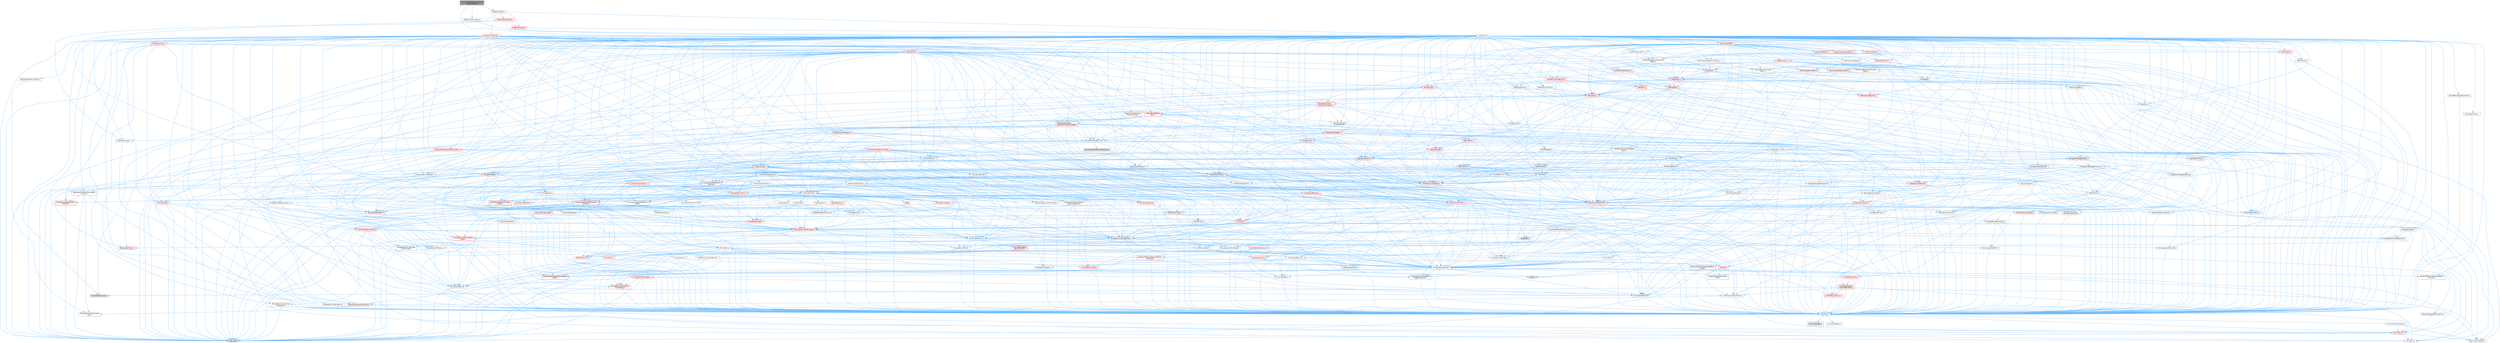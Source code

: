 digraph "MovieScenePlatformConditionCustomization.h"
{
 // INTERACTIVE_SVG=YES
 // LATEX_PDF_SIZE
  bgcolor="transparent";
  edge [fontname=Helvetica,fontsize=10,labelfontname=Helvetica,labelfontsize=10];
  node [fontname=Helvetica,fontsize=10,shape=box,height=0.2,width=0.4];
  Node1 [id="Node000001",label="MovieScenePlatformCondition\lCustomization.h",height=0.2,width=0.4,color="gray40", fillcolor="grey60", style="filled", fontcolor="black",tooltip=" "];
  Node1 -> Node2 [id="edge1_Node000001_Node000002",color="steelblue1",style="solid",tooltip=" "];
  Node2 [id="Node000002",label="IDetailCustomization.h",height=0.2,width=0.4,color="grey40", fillcolor="white", style="filled",URL="$dd/dc7/IDetailCustomization_8h.html",tooltip=" "];
  Node2 -> Node3 [id="edge2_Node000002_Node000003",color="steelblue1",style="solid",tooltip=" "];
  Node3 [id="Node000003",label="CoreMinimal.h",height=0.2,width=0.4,color="grey40", fillcolor="white", style="filled",URL="$d7/d67/CoreMinimal_8h.html",tooltip=" "];
  Node3 -> Node4 [id="edge3_Node000003_Node000004",color="steelblue1",style="solid",tooltip=" "];
  Node4 [id="Node000004",label="CoreTypes.h",height=0.2,width=0.4,color="grey40", fillcolor="white", style="filled",URL="$dc/dec/CoreTypes_8h.html",tooltip=" "];
  Node4 -> Node5 [id="edge4_Node000004_Node000005",color="steelblue1",style="solid",tooltip=" "];
  Node5 [id="Node000005",label="HAL/Platform.h",height=0.2,width=0.4,color="red", fillcolor="#FFF0F0", style="filled",URL="$d9/dd0/Platform_8h.html",tooltip=" "];
  Node5 -> Node6 [id="edge5_Node000005_Node000006",color="steelblue1",style="solid",tooltip=" "];
  Node6 [id="Node000006",label="Misc/Build.h",height=0.2,width=0.4,color="grey40", fillcolor="white", style="filled",URL="$d3/dbb/Build_8h.html",tooltip=" "];
  Node5 -> Node8 [id="edge6_Node000005_Node000008",color="steelblue1",style="solid",tooltip=" "];
  Node8 [id="Node000008",label="type_traits",height=0.2,width=0.4,color="grey60", fillcolor="#E0E0E0", style="filled",tooltip=" "];
  Node5 -> Node9 [id="edge7_Node000005_Node000009",color="steelblue1",style="solid",tooltip=" "];
  Node9 [id="Node000009",label="PreprocessorHelpers.h",height=0.2,width=0.4,color="grey40", fillcolor="white", style="filled",URL="$db/ddb/PreprocessorHelpers_8h.html",tooltip=" "];
  Node4 -> Node15 [id="edge8_Node000004_Node000015",color="steelblue1",style="solid",tooltip=" "];
  Node15 [id="Node000015",label="ProfilingDebugging\l/UMemoryDefines.h",height=0.2,width=0.4,color="grey40", fillcolor="white", style="filled",URL="$d2/da2/UMemoryDefines_8h.html",tooltip=" "];
  Node4 -> Node16 [id="edge9_Node000004_Node000016",color="steelblue1",style="solid",tooltip=" "];
  Node16 [id="Node000016",label="Misc/CoreMiscDefines.h",height=0.2,width=0.4,color="grey40", fillcolor="white", style="filled",URL="$da/d38/CoreMiscDefines_8h.html",tooltip=" "];
  Node16 -> Node5 [id="edge10_Node000016_Node000005",color="steelblue1",style="solid",tooltip=" "];
  Node16 -> Node9 [id="edge11_Node000016_Node000009",color="steelblue1",style="solid",tooltip=" "];
  Node4 -> Node17 [id="edge12_Node000004_Node000017",color="steelblue1",style="solid",tooltip=" "];
  Node17 [id="Node000017",label="Misc/CoreDefines.h",height=0.2,width=0.4,color="grey40", fillcolor="white", style="filled",URL="$d3/dd2/CoreDefines_8h.html",tooltip=" "];
  Node3 -> Node18 [id="edge13_Node000003_Node000018",color="steelblue1",style="solid",tooltip=" "];
  Node18 [id="Node000018",label="CoreFwd.h",height=0.2,width=0.4,color="red", fillcolor="#FFF0F0", style="filled",URL="$d1/d1e/CoreFwd_8h.html",tooltip=" "];
  Node18 -> Node4 [id="edge14_Node000018_Node000004",color="steelblue1",style="solid",tooltip=" "];
  Node18 -> Node19 [id="edge15_Node000018_Node000019",color="steelblue1",style="solid",tooltip=" "];
  Node19 [id="Node000019",label="Containers/ContainersFwd.h",height=0.2,width=0.4,color="grey40", fillcolor="white", style="filled",URL="$d4/d0a/ContainersFwd_8h.html",tooltip=" "];
  Node19 -> Node5 [id="edge16_Node000019_Node000005",color="steelblue1",style="solid",tooltip=" "];
  Node19 -> Node4 [id="edge17_Node000019_Node000004",color="steelblue1",style="solid",tooltip=" "];
  Node19 -> Node20 [id="edge18_Node000019_Node000020",color="steelblue1",style="solid",tooltip=" "];
  Node20 [id="Node000020",label="Traits/IsContiguousContainer.h",height=0.2,width=0.4,color="red", fillcolor="#FFF0F0", style="filled",URL="$d5/d3c/IsContiguousContainer_8h.html",tooltip=" "];
  Node20 -> Node4 [id="edge19_Node000020_Node000004",color="steelblue1",style="solid",tooltip=" "];
  Node20 -> Node21 [id="edge20_Node000020_Node000021",color="steelblue1",style="solid",tooltip=" "];
  Node21 [id="Node000021",label="Misc/StaticAssertComplete\lType.h",height=0.2,width=0.4,color="grey40", fillcolor="white", style="filled",URL="$d5/d4e/StaticAssertCompleteType_8h.html",tooltip=" "];
  Node18 -> Node24 [id="edge21_Node000018_Node000024",color="steelblue1",style="solid",tooltip=" "];
  Node24 [id="Node000024",label="UObject/UObjectHierarchy\lFwd.h",height=0.2,width=0.4,color="grey40", fillcolor="white", style="filled",URL="$d3/d13/UObjectHierarchyFwd_8h.html",tooltip=" "];
  Node3 -> Node24 [id="edge22_Node000003_Node000024",color="steelblue1",style="solid",tooltip=" "];
  Node3 -> Node19 [id="edge23_Node000003_Node000019",color="steelblue1",style="solid",tooltip=" "];
  Node3 -> Node25 [id="edge24_Node000003_Node000025",color="steelblue1",style="solid",tooltip=" "];
  Node25 [id="Node000025",label="Misc/VarArgs.h",height=0.2,width=0.4,color="grey40", fillcolor="white", style="filled",URL="$d5/d6f/VarArgs_8h.html",tooltip=" "];
  Node25 -> Node4 [id="edge25_Node000025_Node000004",color="steelblue1",style="solid",tooltip=" "];
  Node3 -> Node26 [id="edge26_Node000003_Node000026",color="steelblue1",style="solid",tooltip=" "];
  Node26 [id="Node000026",label="Logging/LogVerbosity.h",height=0.2,width=0.4,color="grey40", fillcolor="white", style="filled",URL="$d2/d8f/LogVerbosity_8h.html",tooltip=" "];
  Node26 -> Node4 [id="edge27_Node000026_Node000004",color="steelblue1",style="solid",tooltip=" "];
  Node3 -> Node27 [id="edge28_Node000003_Node000027",color="steelblue1",style="solid",tooltip=" "];
  Node27 [id="Node000027",label="Misc/OutputDevice.h",height=0.2,width=0.4,color="grey40", fillcolor="white", style="filled",URL="$d7/d32/OutputDevice_8h.html",tooltip=" "];
  Node27 -> Node18 [id="edge29_Node000027_Node000018",color="steelblue1",style="solid",tooltip=" "];
  Node27 -> Node4 [id="edge30_Node000027_Node000004",color="steelblue1",style="solid",tooltip=" "];
  Node27 -> Node26 [id="edge31_Node000027_Node000026",color="steelblue1",style="solid",tooltip=" "];
  Node27 -> Node25 [id="edge32_Node000027_Node000025",color="steelblue1",style="solid",tooltip=" "];
  Node27 -> Node28 [id="edge33_Node000027_Node000028",color="steelblue1",style="solid",tooltip=" "];
  Node28 [id="Node000028",label="Templates/IsArrayOrRefOf\lTypeByPredicate.h",height=0.2,width=0.4,color="grey40", fillcolor="white", style="filled",URL="$d6/da1/IsArrayOrRefOfTypeByPredicate_8h.html",tooltip=" "];
  Node28 -> Node4 [id="edge34_Node000028_Node000004",color="steelblue1",style="solid",tooltip=" "];
  Node27 -> Node29 [id="edge35_Node000027_Node000029",color="steelblue1",style="solid",tooltip=" "];
  Node29 [id="Node000029",label="Templates/IsValidVariadic\lFunctionArg.h",height=0.2,width=0.4,color="red", fillcolor="#FFF0F0", style="filled",URL="$d0/dc8/IsValidVariadicFunctionArg_8h.html",tooltip=" "];
  Node29 -> Node4 [id="edge36_Node000029_Node000004",color="steelblue1",style="solid",tooltip=" "];
  Node29 -> Node8 [id="edge37_Node000029_Node000008",color="steelblue1",style="solid",tooltip=" "];
  Node27 -> Node31 [id="edge38_Node000027_Node000031",color="steelblue1",style="solid",tooltip=" "];
  Node31 [id="Node000031",label="Traits/IsCharEncodingCompatible\lWith.h",height=0.2,width=0.4,color="red", fillcolor="#FFF0F0", style="filled",URL="$df/dd1/IsCharEncodingCompatibleWith_8h.html",tooltip=" "];
  Node31 -> Node8 [id="edge39_Node000031_Node000008",color="steelblue1",style="solid",tooltip=" "];
  Node3 -> Node33 [id="edge40_Node000003_Node000033",color="steelblue1",style="solid",tooltip=" "];
  Node33 [id="Node000033",label="HAL/PlatformCrt.h",height=0.2,width=0.4,color="red", fillcolor="#FFF0F0", style="filled",URL="$d8/d75/PlatformCrt_8h.html",tooltip=" "];
  Node3 -> Node43 [id="edge41_Node000003_Node000043",color="steelblue1",style="solid",tooltip=" "];
  Node43 [id="Node000043",label="HAL/PlatformMisc.h",height=0.2,width=0.4,color="red", fillcolor="#FFF0F0", style="filled",URL="$d0/df5/PlatformMisc_8h.html",tooltip=" "];
  Node43 -> Node4 [id="edge42_Node000043_Node000004",color="steelblue1",style="solid",tooltip=" "];
  Node43 -> Node54 [id="edge43_Node000043_Node000054",color="steelblue1",style="solid",tooltip=" "];
  Node54 [id="Node000054",label="ProfilingDebugging\l/CpuProfilerTrace.h",height=0.2,width=0.4,color="red", fillcolor="#FFF0F0", style="filled",URL="$da/dcb/CpuProfilerTrace_8h.html",tooltip=" "];
  Node54 -> Node4 [id="edge44_Node000054_Node000004",color="steelblue1",style="solid",tooltip=" "];
  Node54 -> Node19 [id="edge45_Node000054_Node000019",color="steelblue1",style="solid",tooltip=" "];
  Node54 -> Node55 [id="edge46_Node000054_Node000055",color="steelblue1",style="solid",tooltip=" "];
  Node55 [id="Node000055",label="HAL/PlatformAtomics.h",height=0.2,width=0.4,color="red", fillcolor="#FFF0F0", style="filled",URL="$d3/d36/PlatformAtomics_8h.html",tooltip=" "];
  Node55 -> Node4 [id="edge47_Node000055_Node000004",color="steelblue1",style="solid",tooltip=" "];
  Node54 -> Node9 [id="edge48_Node000054_Node000009",color="steelblue1",style="solid",tooltip=" "];
  Node54 -> Node6 [id="edge49_Node000054_Node000006",color="steelblue1",style="solid",tooltip=" "];
  Node54 -> Node59 [id="edge50_Node000054_Node000059",color="steelblue1",style="solid",tooltip=" "];
  Node59 [id="Node000059",label="Trace/Detail/Channel.h",height=0.2,width=0.4,color="grey60", fillcolor="#E0E0E0", style="filled",tooltip=" "];
  Node3 -> Node62 [id="edge51_Node000003_Node000062",color="steelblue1",style="solid",tooltip=" "];
  Node62 [id="Node000062",label="Misc/AssertionMacros.h",height=0.2,width=0.4,color="grey40", fillcolor="white", style="filled",URL="$d0/dfa/AssertionMacros_8h.html",tooltip=" "];
  Node62 -> Node4 [id="edge52_Node000062_Node000004",color="steelblue1",style="solid",tooltip=" "];
  Node62 -> Node5 [id="edge53_Node000062_Node000005",color="steelblue1",style="solid",tooltip=" "];
  Node62 -> Node43 [id="edge54_Node000062_Node000043",color="steelblue1",style="solid",tooltip=" "];
  Node62 -> Node9 [id="edge55_Node000062_Node000009",color="steelblue1",style="solid",tooltip=" "];
  Node62 -> Node63 [id="edge56_Node000062_Node000063",color="steelblue1",style="solid",tooltip=" "];
  Node63 [id="Node000063",label="Templates/EnableIf.h",height=0.2,width=0.4,color="grey40", fillcolor="white", style="filled",URL="$d7/d60/EnableIf_8h.html",tooltip=" "];
  Node63 -> Node4 [id="edge57_Node000063_Node000004",color="steelblue1",style="solid",tooltip=" "];
  Node62 -> Node28 [id="edge58_Node000062_Node000028",color="steelblue1",style="solid",tooltip=" "];
  Node62 -> Node29 [id="edge59_Node000062_Node000029",color="steelblue1",style="solid",tooltip=" "];
  Node62 -> Node31 [id="edge60_Node000062_Node000031",color="steelblue1",style="solid",tooltip=" "];
  Node62 -> Node25 [id="edge61_Node000062_Node000025",color="steelblue1",style="solid",tooltip=" "];
  Node62 -> Node64 [id="edge62_Node000062_Node000064",color="steelblue1",style="solid",tooltip=" "];
  Node64 [id="Node000064",label="String/FormatStringSan.h",height=0.2,width=0.4,color="red", fillcolor="#FFF0F0", style="filled",URL="$d3/d8b/FormatStringSan_8h.html",tooltip=" "];
  Node64 -> Node8 [id="edge63_Node000064_Node000008",color="steelblue1",style="solid",tooltip=" "];
  Node64 -> Node4 [id="edge64_Node000064_Node000004",color="steelblue1",style="solid",tooltip=" "];
  Node64 -> Node65 [id="edge65_Node000064_Node000065",color="steelblue1",style="solid",tooltip=" "];
  Node65 [id="Node000065",label="Templates/Requires.h",height=0.2,width=0.4,color="grey40", fillcolor="white", style="filled",URL="$dc/d96/Requires_8h.html",tooltip=" "];
  Node65 -> Node63 [id="edge66_Node000065_Node000063",color="steelblue1",style="solid",tooltip=" "];
  Node65 -> Node8 [id="edge67_Node000065_Node000008",color="steelblue1",style="solid",tooltip=" "];
  Node64 -> Node29 [id="edge68_Node000064_Node000029",color="steelblue1",style="solid",tooltip=" "];
  Node64 -> Node19 [id="edge69_Node000064_Node000019",color="steelblue1",style="solid",tooltip=" "];
  Node62 -> Node70 [id="edge70_Node000062_Node000070",color="steelblue1",style="solid",tooltip=" "];
  Node70 [id="Node000070",label="atomic",height=0.2,width=0.4,color="grey60", fillcolor="#E0E0E0", style="filled",tooltip=" "];
  Node3 -> Node71 [id="edge71_Node000003_Node000071",color="steelblue1",style="solid",tooltip=" "];
  Node71 [id="Node000071",label="Templates/IsPointer.h",height=0.2,width=0.4,color="grey40", fillcolor="white", style="filled",URL="$d7/d05/IsPointer_8h.html",tooltip=" "];
  Node71 -> Node4 [id="edge72_Node000071_Node000004",color="steelblue1",style="solid",tooltip=" "];
  Node3 -> Node72 [id="edge73_Node000003_Node000072",color="steelblue1",style="solid",tooltip=" "];
  Node72 [id="Node000072",label="HAL/PlatformMemory.h",height=0.2,width=0.4,color="red", fillcolor="#FFF0F0", style="filled",URL="$de/d68/PlatformMemory_8h.html",tooltip=" "];
  Node72 -> Node4 [id="edge74_Node000072_Node000004",color="steelblue1",style="solid",tooltip=" "];
  Node72 -> Node73 [id="edge75_Node000072_Node000073",color="steelblue1",style="solid",tooltip=" "];
  Node73 [id="Node000073",label="GenericPlatform/GenericPlatform\lMemory.h",height=0.2,width=0.4,color="red", fillcolor="#FFF0F0", style="filled",URL="$dd/d22/GenericPlatformMemory_8h.html",tooltip=" "];
  Node73 -> Node18 [id="edge76_Node000073_Node000018",color="steelblue1",style="solid",tooltip=" "];
  Node73 -> Node4 [id="edge77_Node000073_Node000004",color="steelblue1",style="solid",tooltip=" "];
  Node73 -> Node74 [id="edge78_Node000073_Node000074",color="steelblue1",style="solid",tooltip=" "];
  Node74 [id="Node000074",label="HAL/PlatformString.h",height=0.2,width=0.4,color="red", fillcolor="#FFF0F0", style="filled",URL="$db/db5/PlatformString_8h.html",tooltip=" "];
  Node74 -> Node4 [id="edge79_Node000074_Node000004",color="steelblue1",style="solid",tooltip=" "];
  Node3 -> Node55 [id="edge80_Node000003_Node000055",color="steelblue1",style="solid",tooltip=" "];
  Node3 -> Node77 [id="edge81_Node000003_Node000077",color="steelblue1",style="solid",tooltip=" "];
  Node77 [id="Node000077",label="Misc/Exec.h",height=0.2,width=0.4,color="grey40", fillcolor="white", style="filled",URL="$de/ddb/Exec_8h.html",tooltip=" "];
  Node77 -> Node4 [id="edge82_Node000077_Node000004",color="steelblue1",style="solid",tooltip=" "];
  Node77 -> Node62 [id="edge83_Node000077_Node000062",color="steelblue1",style="solid",tooltip=" "];
  Node3 -> Node78 [id="edge84_Node000003_Node000078",color="steelblue1",style="solid",tooltip=" "];
  Node78 [id="Node000078",label="HAL/MemoryBase.h",height=0.2,width=0.4,color="grey40", fillcolor="white", style="filled",URL="$d6/d9f/MemoryBase_8h.html",tooltip=" "];
  Node78 -> Node4 [id="edge85_Node000078_Node000004",color="steelblue1",style="solid",tooltip=" "];
  Node78 -> Node55 [id="edge86_Node000078_Node000055",color="steelblue1",style="solid",tooltip=" "];
  Node78 -> Node33 [id="edge87_Node000078_Node000033",color="steelblue1",style="solid",tooltip=" "];
  Node78 -> Node77 [id="edge88_Node000078_Node000077",color="steelblue1",style="solid",tooltip=" "];
  Node78 -> Node27 [id="edge89_Node000078_Node000027",color="steelblue1",style="solid",tooltip=" "];
  Node78 -> Node79 [id="edge90_Node000078_Node000079",color="steelblue1",style="solid",tooltip=" "];
  Node79 [id="Node000079",label="Templates/Atomic.h",height=0.2,width=0.4,color="red", fillcolor="#FFF0F0", style="filled",URL="$d3/d91/Atomic_8h.html",tooltip=" "];
  Node79 -> Node82 [id="edge91_Node000079_Node000082",color="steelblue1",style="solid",tooltip=" "];
  Node82 [id="Node000082",label="Templates/IsIntegral.h",height=0.2,width=0.4,color="grey40", fillcolor="white", style="filled",URL="$da/d64/IsIntegral_8h.html",tooltip=" "];
  Node82 -> Node4 [id="edge92_Node000082_Node000004",color="steelblue1",style="solid",tooltip=" "];
  Node79 -> Node70 [id="edge93_Node000079_Node000070",color="steelblue1",style="solid",tooltip=" "];
  Node3 -> Node88 [id="edge94_Node000003_Node000088",color="steelblue1",style="solid",tooltip=" "];
  Node88 [id="Node000088",label="HAL/UnrealMemory.h",height=0.2,width=0.4,color="grey40", fillcolor="white", style="filled",URL="$d9/d96/UnrealMemory_8h.html",tooltip=" "];
  Node88 -> Node4 [id="edge95_Node000088_Node000004",color="steelblue1",style="solid",tooltip=" "];
  Node88 -> Node73 [id="edge96_Node000088_Node000073",color="steelblue1",style="solid",tooltip=" "];
  Node88 -> Node78 [id="edge97_Node000088_Node000078",color="steelblue1",style="solid",tooltip=" "];
  Node88 -> Node72 [id="edge98_Node000088_Node000072",color="steelblue1",style="solid",tooltip=" "];
  Node88 -> Node89 [id="edge99_Node000088_Node000089",color="steelblue1",style="solid",tooltip=" "];
  Node89 [id="Node000089",label="ProfilingDebugging\l/MemoryTrace.h",height=0.2,width=0.4,color="red", fillcolor="#FFF0F0", style="filled",URL="$da/dd7/MemoryTrace_8h.html",tooltip=" "];
  Node89 -> Node5 [id="edge100_Node000089_Node000005",color="steelblue1",style="solid",tooltip=" "];
  Node89 -> Node50 [id="edge101_Node000089_Node000050",color="steelblue1",style="solid",tooltip=" "];
  Node50 [id="Node000050",label="Misc/EnumClassFlags.h",height=0.2,width=0.4,color="grey40", fillcolor="white", style="filled",URL="$d8/de7/EnumClassFlags_8h.html",tooltip=" "];
  Node88 -> Node71 [id="edge102_Node000088_Node000071",color="steelblue1",style="solid",tooltip=" "];
  Node3 -> Node90 [id="edge103_Node000003_Node000090",color="steelblue1",style="solid",tooltip=" "];
  Node90 [id="Node000090",label="Templates/IsArithmetic.h",height=0.2,width=0.4,color="grey40", fillcolor="white", style="filled",URL="$d2/d5d/IsArithmetic_8h.html",tooltip=" "];
  Node90 -> Node4 [id="edge104_Node000090_Node000004",color="steelblue1",style="solid",tooltip=" "];
  Node3 -> Node84 [id="edge105_Node000003_Node000084",color="steelblue1",style="solid",tooltip=" "];
  Node84 [id="Node000084",label="Templates/AndOrNot.h",height=0.2,width=0.4,color="grey40", fillcolor="white", style="filled",URL="$db/d0a/AndOrNot_8h.html",tooltip=" "];
  Node84 -> Node4 [id="edge106_Node000084_Node000004",color="steelblue1",style="solid",tooltip=" "];
  Node3 -> Node91 [id="edge107_Node000003_Node000091",color="steelblue1",style="solid",tooltip=" "];
  Node91 [id="Node000091",label="Templates/IsPODType.h",height=0.2,width=0.4,color="grey40", fillcolor="white", style="filled",URL="$d7/db1/IsPODType_8h.html",tooltip=" "];
  Node91 -> Node4 [id="edge108_Node000091_Node000004",color="steelblue1",style="solid",tooltip=" "];
  Node3 -> Node92 [id="edge109_Node000003_Node000092",color="steelblue1",style="solid",tooltip=" "];
  Node92 [id="Node000092",label="Templates/IsUECoreType.h",height=0.2,width=0.4,color="grey40", fillcolor="white", style="filled",URL="$d1/db8/IsUECoreType_8h.html",tooltip=" "];
  Node92 -> Node4 [id="edge110_Node000092_Node000004",color="steelblue1",style="solid",tooltip=" "];
  Node92 -> Node8 [id="edge111_Node000092_Node000008",color="steelblue1",style="solid",tooltip=" "];
  Node3 -> Node85 [id="edge112_Node000003_Node000085",color="steelblue1",style="solid",tooltip=" "];
  Node85 [id="Node000085",label="Templates/IsTriviallyCopy\lConstructible.h",height=0.2,width=0.4,color="grey40", fillcolor="white", style="filled",URL="$d3/d78/IsTriviallyCopyConstructible_8h.html",tooltip=" "];
  Node85 -> Node4 [id="edge113_Node000085_Node000004",color="steelblue1",style="solid",tooltip=" "];
  Node85 -> Node8 [id="edge114_Node000085_Node000008",color="steelblue1",style="solid",tooltip=" "];
  Node3 -> Node93 [id="edge115_Node000003_Node000093",color="steelblue1",style="solid",tooltip=" "];
  Node93 [id="Node000093",label="Templates/UnrealTypeTraits.h",height=0.2,width=0.4,color="red", fillcolor="#FFF0F0", style="filled",URL="$d2/d2d/UnrealTypeTraits_8h.html",tooltip=" "];
  Node93 -> Node4 [id="edge116_Node000093_Node000004",color="steelblue1",style="solid",tooltip=" "];
  Node93 -> Node71 [id="edge117_Node000093_Node000071",color="steelblue1",style="solid",tooltip=" "];
  Node93 -> Node62 [id="edge118_Node000093_Node000062",color="steelblue1",style="solid",tooltip=" "];
  Node93 -> Node84 [id="edge119_Node000093_Node000084",color="steelblue1",style="solid",tooltip=" "];
  Node93 -> Node63 [id="edge120_Node000093_Node000063",color="steelblue1",style="solid",tooltip=" "];
  Node93 -> Node90 [id="edge121_Node000093_Node000090",color="steelblue1",style="solid",tooltip=" "];
  Node93 -> Node94 [id="edge122_Node000093_Node000094",color="steelblue1",style="solid",tooltip=" "];
  Node94 [id="Node000094",label="Templates/Models.h",height=0.2,width=0.4,color="red", fillcolor="#FFF0F0", style="filled",URL="$d3/d0c/Models_8h.html",tooltip=" "];
  Node93 -> Node91 [id="edge123_Node000093_Node000091",color="steelblue1",style="solid",tooltip=" "];
  Node93 -> Node92 [id="edge124_Node000093_Node000092",color="steelblue1",style="solid",tooltip=" "];
  Node93 -> Node85 [id="edge125_Node000093_Node000085",color="steelblue1",style="solid",tooltip=" "];
  Node3 -> Node63 [id="edge126_Node000003_Node000063",color="steelblue1",style="solid",tooltip=" "];
  Node3 -> Node95 [id="edge127_Node000003_Node000095",color="steelblue1",style="solid",tooltip=" "];
  Node95 [id="Node000095",label="Templates/RemoveReference.h",height=0.2,width=0.4,color="grey40", fillcolor="white", style="filled",URL="$da/dbe/RemoveReference_8h.html",tooltip=" "];
  Node95 -> Node4 [id="edge128_Node000095_Node000004",color="steelblue1",style="solid",tooltip=" "];
  Node3 -> Node96 [id="edge129_Node000003_Node000096",color="steelblue1",style="solid",tooltip=" "];
  Node96 [id="Node000096",label="Templates/IntegralConstant.h",height=0.2,width=0.4,color="grey40", fillcolor="white", style="filled",URL="$db/d1b/IntegralConstant_8h.html",tooltip=" "];
  Node96 -> Node4 [id="edge130_Node000096_Node000004",color="steelblue1",style="solid",tooltip=" "];
  Node3 -> Node97 [id="edge131_Node000003_Node000097",color="steelblue1",style="solid",tooltip=" "];
  Node97 [id="Node000097",label="Templates/IsClass.h",height=0.2,width=0.4,color="grey40", fillcolor="white", style="filled",URL="$db/dcb/IsClass_8h.html",tooltip=" "];
  Node97 -> Node4 [id="edge132_Node000097_Node000004",color="steelblue1",style="solid",tooltip=" "];
  Node3 -> Node98 [id="edge133_Node000003_Node000098",color="steelblue1",style="solid",tooltip=" "];
  Node98 [id="Node000098",label="Templates/TypeCompatible\lBytes.h",height=0.2,width=0.4,color="red", fillcolor="#FFF0F0", style="filled",URL="$df/d0a/TypeCompatibleBytes_8h.html",tooltip=" "];
  Node98 -> Node4 [id="edge134_Node000098_Node000004",color="steelblue1",style="solid",tooltip=" "];
  Node98 -> Node8 [id="edge135_Node000098_Node000008",color="steelblue1",style="solid",tooltip=" "];
  Node3 -> Node20 [id="edge136_Node000003_Node000020",color="steelblue1",style="solid",tooltip=" "];
  Node3 -> Node99 [id="edge137_Node000003_Node000099",color="steelblue1",style="solid",tooltip=" "];
  Node99 [id="Node000099",label="Templates/UnrealTemplate.h",height=0.2,width=0.4,color="red", fillcolor="#FFF0F0", style="filled",URL="$d4/d24/UnrealTemplate_8h.html",tooltip=" "];
  Node99 -> Node4 [id="edge138_Node000099_Node000004",color="steelblue1",style="solid",tooltip=" "];
  Node99 -> Node71 [id="edge139_Node000099_Node000071",color="steelblue1",style="solid",tooltip=" "];
  Node99 -> Node88 [id="edge140_Node000099_Node000088",color="steelblue1",style="solid",tooltip=" "];
  Node99 -> Node93 [id="edge141_Node000099_Node000093",color="steelblue1",style="solid",tooltip=" "];
  Node99 -> Node95 [id="edge142_Node000099_Node000095",color="steelblue1",style="solid",tooltip=" "];
  Node99 -> Node65 [id="edge143_Node000099_Node000065",color="steelblue1",style="solid",tooltip=" "];
  Node99 -> Node98 [id="edge144_Node000099_Node000098",color="steelblue1",style="solid",tooltip=" "];
  Node99 -> Node20 [id="edge145_Node000099_Node000020",color="steelblue1",style="solid",tooltip=" "];
  Node99 -> Node8 [id="edge146_Node000099_Node000008",color="steelblue1",style="solid",tooltip=" "];
  Node3 -> Node48 [id="edge147_Node000003_Node000048",color="steelblue1",style="solid",tooltip=" "];
  Node48 [id="Node000048",label="Math/NumericLimits.h",height=0.2,width=0.4,color="grey40", fillcolor="white", style="filled",URL="$df/d1b/NumericLimits_8h.html",tooltip=" "];
  Node48 -> Node4 [id="edge148_Node000048_Node000004",color="steelblue1",style="solid",tooltip=" "];
  Node3 -> Node103 [id="edge149_Node000003_Node000103",color="steelblue1",style="solid",tooltip=" "];
  Node103 [id="Node000103",label="HAL/PlatformMath.h",height=0.2,width=0.4,color="red", fillcolor="#FFF0F0", style="filled",URL="$dc/d53/PlatformMath_8h.html",tooltip=" "];
  Node103 -> Node4 [id="edge150_Node000103_Node000004",color="steelblue1",style="solid",tooltip=" "];
  Node3 -> Node86 [id="edge151_Node000003_Node000086",color="steelblue1",style="solid",tooltip=" "];
  Node86 [id="Node000086",label="Templates/IsTriviallyCopy\lAssignable.h",height=0.2,width=0.4,color="grey40", fillcolor="white", style="filled",URL="$d2/df2/IsTriviallyCopyAssignable_8h.html",tooltip=" "];
  Node86 -> Node4 [id="edge152_Node000086_Node000004",color="steelblue1",style="solid",tooltip=" "];
  Node86 -> Node8 [id="edge153_Node000086_Node000008",color="steelblue1",style="solid",tooltip=" "];
  Node3 -> Node111 [id="edge154_Node000003_Node000111",color="steelblue1",style="solid",tooltip=" "];
  Node111 [id="Node000111",label="Templates/MemoryOps.h",height=0.2,width=0.4,color="red", fillcolor="#FFF0F0", style="filled",URL="$db/dea/MemoryOps_8h.html",tooltip=" "];
  Node111 -> Node4 [id="edge155_Node000111_Node000004",color="steelblue1",style="solid",tooltip=" "];
  Node111 -> Node88 [id="edge156_Node000111_Node000088",color="steelblue1",style="solid",tooltip=" "];
  Node111 -> Node86 [id="edge157_Node000111_Node000086",color="steelblue1",style="solid",tooltip=" "];
  Node111 -> Node85 [id="edge158_Node000111_Node000085",color="steelblue1",style="solid",tooltip=" "];
  Node111 -> Node65 [id="edge159_Node000111_Node000065",color="steelblue1",style="solid",tooltip=" "];
  Node111 -> Node93 [id="edge160_Node000111_Node000093",color="steelblue1",style="solid",tooltip=" "];
  Node111 -> Node8 [id="edge161_Node000111_Node000008",color="steelblue1",style="solid",tooltip=" "];
  Node3 -> Node112 [id="edge162_Node000003_Node000112",color="steelblue1",style="solid",tooltip=" "];
  Node112 [id="Node000112",label="Containers/ContainerAllocation\lPolicies.h",height=0.2,width=0.4,color="red", fillcolor="#FFF0F0", style="filled",URL="$d7/dff/ContainerAllocationPolicies_8h.html",tooltip=" "];
  Node112 -> Node4 [id="edge163_Node000112_Node000004",color="steelblue1",style="solid",tooltip=" "];
  Node112 -> Node112 [id="edge164_Node000112_Node000112",color="steelblue1",style="solid",tooltip=" "];
  Node112 -> Node103 [id="edge165_Node000112_Node000103",color="steelblue1",style="solid",tooltip=" "];
  Node112 -> Node88 [id="edge166_Node000112_Node000088",color="steelblue1",style="solid",tooltip=" "];
  Node112 -> Node48 [id="edge167_Node000112_Node000048",color="steelblue1",style="solid",tooltip=" "];
  Node112 -> Node62 [id="edge168_Node000112_Node000062",color="steelblue1",style="solid",tooltip=" "];
  Node112 -> Node111 [id="edge169_Node000112_Node000111",color="steelblue1",style="solid",tooltip=" "];
  Node112 -> Node98 [id="edge170_Node000112_Node000098",color="steelblue1",style="solid",tooltip=" "];
  Node112 -> Node8 [id="edge171_Node000112_Node000008",color="steelblue1",style="solid",tooltip=" "];
  Node3 -> Node115 [id="edge172_Node000003_Node000115",color="steelblue1",style="solid",tooltip=" "];
  Node115 [id="Node000115",label="Templates/IsEnumClass.h",height=0.2,width=0.4,color="grey40", fillcolor="white", style="filled",URL="$d7/d15/IsEnumClass_8h.html",tooltip=" "];
  Node115 -> Node4 [id="edge173_Node000115_Node000004",color="steelblue1",style="solid",tooltip=" "];
  Node115 -> Node84 [id="edge174_Node000115_Node000084",color="steelblue1",style="solid",tooltip=" "];
  Node3 -> Node116 [id="edge175_Node000003_Node000116",color="steelblue1",style="solid",tooltip=" "];
  Node116 [id="Node000116",label="HAL/PlatformProperties.h",height=0.2,width=0.4,color="red", fillcolor="#FFF0F0", style="filled",URL="$d9/db0/PlatformProperties_8h.html",tooltip=" "];
  Node116 -> Node4 [id="edge176_Node000116_Node000004",color="steelblue1",style="solid",tooltip=" "];
  Node3 -> Node119 [id="edge177_Node000003_Node000119",color="steelblue1",style="solid",tooltip=" "];
  Node119 [id="Node000119",label="Misc/EngineVersionBase.h",height=0.2,width=0.4,color="grey40", fillcolor="white", style="filled",URL="$d5/d2b/EngineVersionBase_8h.html",tooltip=" "];
  Node119 -> Node4 [id="edge178_Node000119_Node000004",color="steelblue1",style="solid",tooltip=" "];
  Node3 -> Node120 [id="edge179_Node000003_Node000120",color="steelblue1",style="solid",tooltip=" "];
  Node120 [id="Node000120",label="Internationalization\l/TextNamespaceFwd.h",height=0.2,width=0.4,color="grey40", fillcolor="white", style="filled",URL="$d8/d97/TextNamespaceFwd_8h.html",tooltip=" "];
  Node120 -> Node4 [id="edge180_Node000120_Node000004",color="steelblue1",style="solid",tooltip=" "];
  Node3 -> Node121 [id="edge181_Node000003_Node000121",color="steelblue1",style="solid",tooltip=" "];
  Node121 [id="Node000121",label="Serialization/Archive.h",height=0.2,width=0.4,color="red", fillcolor="#FFF0F0", style="filled",URL="$d7/d3b/Archive_8h.html",tooltip=" "];
  Node121 -> Node18 [id="edge182_Node000121_Node000018",color="steelblue1",style="solid",tooltip=" "];
  Node121 -> Node4 [id="edge183_Node000121_Node000004",color="steelblue1",style="solid",tooltip=" "];
  Node121 -> Node116 [id="edge184_Node000121_Node000116",color="steelblue1",style="solid",tooltip=" "];
  Node121 -> Node120 [id="edge185_Node000121_Node000120",color="steelblue1",style="solid",tooltip=" "];
  Node121 -> Node62 [id="edge186_Node000121_Node000062",color="steelblue1",style="solid",tooltip=" "];
  Node121 -> Node6 [id="edge187_Node000121_Node000006",color="steelblue1",style="solid",tooltip=" "];
  Node121 -> Node119 [id="edge188_Node000121_Node000119",color="steelblue1",style="solid",tooltip=" "];
  Node121 -> Node25 [id="edge189_Node000121_Node000025",color="steelblue1",style="solid",tooltip=" "];
  Node121 -> Node63 [id="edge190_Node000121_Node000063",color="steelblue1",style="solid",tooltip=" "];
  Node121 -> Node28 [id="edge191_Node000121_Node000028",color="steelblue1",style="solid",tooltip=" "];
  Node121 -> Node115 [id="edge192_Node000121_Node000115",color="steelblue1",style="solid",tooltip=" "];
  Node121 -> Node108 [id="edge193_Node000121_Node000108",color="steelblue1",style="solid",tooltip=" "];
  Node108 [id="Node000108",label="Templates/IsSigned.h",height=0.2,width=0.4,color="grey40", fillcolor="white", style="filled",URL="$d8/dd8/IsSigned_8h.html",tooltip=" "];
  Node108 -> Node4 [id="edge194_Node000108_Node000004",color="steelblue1",style="solid",tooltip=" "];
  Node121 -> Node29 [id="edge195_Node000121_Node000029",color="steelblue1",style="solid",tooltip=" "];
  Node121 -> Node99 [id="edge196_Node000121_Node000099",color="steelblue1",style="solid",tooltip=" "];
  Node121 -> Node31 [id="edge197_Node000121_Node000031",color="steelblue1",style="solid",tooltip=" "];
  Node121 -> Node124 [id="edge198_Node000121_Node000124",color="steelblue1",style="solid",tooltip=" "];
  Node124 [id="Node000124",label="UObject/ObjectVersion.h",height=0.2,width=0.4,color="grey40", fillcolor="white", style="filled",URL="$da/d63/ObjectVersion_8h.html",tooltip=" "];
  Node124 -> Node4 [id="edge199_Node000124_Node000004",color="steelblue1",style="solid",tooltip=" "];
  Node3 -> Node125 [id="edge200_Node000003_Node000125",color="steelblue1",style="solid",tooltip=" "];
  Node125 [id="Node000125",label="Templates/Less.h",height=0.2,width=0.4,color="grey40", fillcolor="white", style="filled",URL="$de/dc8/Less_8h.html",tooltip=" "];
  Node125 -> Node4 [id="edge201_Node000125_Node000004",color="steelblue1",style="solid",tooltip=" "];
  Node125 -> Node99 [id="edge202_Node000125_Node000099",color="steelblue1",style="solid",tooltip=" "];
  Node3 -> Node126 [id="edge203_Node000003_Node000126",color="steelblue1",style="solid",tooltip=" "];
  Node126 [id="Node000126",label="Templates/Sorting.h",height=0.2,width=0.4,color="red", fillcolor="#FFF0F0", style="filled",URL="$d3/d9e/Sorting_8h.html",tooltip=" "];
  Node126 -> Node4 [id="edge204_Node000126_Node000004",color="steelblue1",style="solid",tooltip=" "];
  Node126 -> Node103 [id="edge205_Node000126_Node000103",color="steelblue1",style="solid",tooltip=" "];
  Node126 -> Node125 [id="edge206_Node000126_Node000125",color="steelblue1",style="solid",tooltip=" "];
  Node3 -> Node137 [id="edge207_Node000003_Node000137",color="steelblue1",style="solid",tooltip=" "];
  Node137 [id="Node000137",label="Misc/Char.h",height=0.2,width=0.4,color="red", fillcolor="#FFF0F0", style="filled",URL="$d0/d58/Char_8h.html",tooltip=" "];
  Node137 -> Node4 [id="edge208_Node000137_Node000004",color="steelblue1",style="solid",tooltip=" "];
  Node137 -> Node8 [id="edge209_Node000137_Node000008",color="steelblue1",style="solid",tooltip=" "];
  Node3 -> Node140 [id="edge210_Node000003_Node000140",color="steelblue1",style="solid",tooltip=" "];
  Node140 [id="Node000140",label="GenericPlatform/GenericPlatform\lStricmp.h",height=0.2,width=0.4,color="grey40", fillcolor="white", style="filled",URL="$d2/d86/GenericPlatformStricmp_8h.html",tooltip=" "];
  Node140 -> Node4 [id="edge211_Node000140_Node000004",color="steelblue1",style="solid",tooltip=" "];
  Node3 -> Node141 [id="edge212_Node000003_Node000141",color="steelblue1",style="solid",tooltip=" "];
  Node141 [id="Node000141",label="GenericPlatform/GenericPlatform\lString.h",height=0.2,width=0.4,color="red", fillcolor="#FFF0F0", style="filled",URL="$dd/d20/GenericPlatformString_8h.html",tooltip=" "];
  Node141 -> Node4 [id="edge213_Node000141_Node000004",color="steelblue1",style="solid",tooltip=" "];
  Node141 -> Node140 [id="edge214_Node000141_Node000140",color="steelblue1",style="solid",tooltip=" "];
  Node141 -> Node63 [id="edge215_Node000141_Node000063",color="steelblue1",style="solid",tooltip=" "];
  Node141 -> Node31 [id="edge216_Node000141_Node000031",color="steelblue1",style="solid",tooltip=" "];
  Node141 -> Node8 [id="edge217_Node000141_Node000008",color="steelblue1",style="solid",tooltip=" "];
  Node3 -> Node74 [id="edge218_Node000003_Node000074",color="steelblue1",style="solid",tooltip=" "];
  Node3 -> Node144 [id="edge219_Node000003_Node000144",color="steelblue1",style="solid",tooltip=" "];
  Node144 [id="Node000144",label="Misc/CString.h",height=0.2,width=0.4,color="grey40", fillcolor="white", style="filled",URL="$d2/d49/CString_8h.html",tooltip=" "];
  Node144 -> Node4 [id="edge220_Node000144_Node000004",color="steelblue1",style="solid",tooltip=" "];
  Node144 -> Node33 [id="edge221_Node000144_Node000033",color="steelblue1",style="solid",tooltip=" "];
  Node144 -> Node74 [id="edge222_Node000144_Node000074",color="steelblue1",style="solid",tooltip=" "];
  Node144 -> Node62 [id="edge223_Node000144_Node000062",color="steelblue1",style="solid",tooltip=" "];
  Node144 -> Node137 [id="edge224_Node000144_Node000137",color="steelblue1",style="solid",tooltip=" "];
  Node144 -> Node25 [id="edge225_Node000144_Node000025",color="steelblue1",style="solid",tooltip=" "];
  Node144 -> Node28 [id="edge226_Node000144_Node000028",color="steelblue1",style="solid",tooltip=" "];
  Node144 -> Node29 [id="edge227_Node000144_Node000029",color="steelblue1",style="solid",tooltip=" "];
  Node144 -> Node31 [id="edge228_Node000144_Node000031",color="steelblue1",style="solid",tooltip=" "];
  Node3 -> Node145 [id="edge229_Node000003_Node000145",color="steelblue1",style="solid",tooltip=" "];
  Node145 [id="Node000145",label="Misc/Crc.h",height=0.2,width=0.4,color="red", fillcolor="#FFF0F0", style="filled",URL="$d4/dd2/Crc_8h.html",tooltip=" "];
  Node145 -> Node4 [id="edge230_Node000145_Node000004",color="steelblue1",style="solid",tooltip=" "];
  Node145 -> Node74 [id="edge231_Node000145_Node000074",color="steelblue1",style="solid",tooltip=" "];
  Node145 -> Node62 [id="edge232_Node000145_Node000062",color="steelblue1",style="solid",tooltip=" "];
  Node145 -> Node144 [id="edge233_Node000145_Node000144",color="steelblue1",style="solid",tooltip=" "];
  Node145 -> Node137 [id="edge234_Node000145_Node000137",color="steelblue1",style="solid",tooltip=" "];
  Node145 -> Node93 [id="edge235_Node000145_Node000093",color="steelblue1",style="solid",tooltip=" "];
  Node3 -> Node136 [id="edge236_Node000003_Node000136",color="steelblue1",style="solid",tooltip=" "];
  Node136 [id="Node000136",label="Math/UnrealMathUtility.h",height=0.2,width=0.4,color="red", fillcolor="#FFF0F0", style="filled",URL="$db/db8/UnrealMathUtility_8h.html",tooltip=" "];
  Node136 -> Node4 [id="edge237_Node000136_Node000004",color="steelblue1",style="solid",tooltip=" "];
  Node136 -> Node62 [id="edge238_Node000136_Node000062",color="steelblue1",style="solid",tooltip=" "];
  Node136 -> Node103 [id="edge239_Node000136_Node000103",color="steelblue1",style="solid",tooltip=" "];
  Node136 -> Node65 [id="edge240_Node000136_Node000065",color="steelblue1",style="solid",tooltip=" "];
  Node3 -> Node146 [id="edge241_Node000003_Node000146",color="steelblue1",style="solid",tooltip=" "];
  Node146 [id="Node000146",label="Containers/UnrealString.h",height=0.2,width=0.4,color="red", fillcolor="#FFF0F0", style="filled",URL="$d5/dba/UnrealString_8h.html",tooltip=" "];
  Node3 -> Node150 [id="edge242_Node000003_Node000150",color="steelblue1",style="solid",tooltip=" "];
  Node150 [id="Node000150",label="Containers/Array.h",height=0.2,width=0.4,color="grey40", fillcolor="white", style="filled",URL="$df/dd0/Array_8h.html",tooltip=" "];
  Node150 -> Node4 [id="edge243_Node000150_Node000004",color="steelblue1",style="solid",tooltip=" "];
  Node150 -> Node62 [id="edge244_Node000150_Node000062",color="steelblue1",style="solid",tooltip=" "];
  Node150 -> Node151 [id="edge245_Node000150_Node000151",color="steelblue1",style="solid",tooltip=" "];
  Node151 [id="Node000151",label="Misc/IntrusiveUnsetOptional\lState.h",height=0.2,width=0.4,color="grey40", fillcolor="white", style="filled",URL="$d2/d0a/IntrusiveUnsetOptionalState_8h.html",tooltip=" "];
  Node151 -> Node152 [id="edge246_Node000151_Node000152",color="steelblue1",style="solid",tooltip=" "];
  Node152 [id="Node000152",label="Misc/OptionalFwd.h",height=0.2,width=0.4,color="grey40", fillcolor="white", style="filled",URL="$dc/d50/OptionalFwd_8h.html",tooltip=" "];
  Node150 -> Node153 [id="edge247_Node000150_Node000153",color="steelblue1",style="solid",tooltip=" "];
  Node153 [id="Node000153",label="Misc/ReverseIterate.h",height=0.2,width=0.4,color="red", fillcolor="#FFF0F0", style="filled",URL="$db/de3/ReverseIterate_8h.html",tooltip=" "];
  Node153 -> Node5 [id="edge248_Node000153_Node000005",color="steelblue1",style="solid",tooltip=" "];
  Node150 -> Node88 [id="edge249_Node000150_Node000088",color="steelblue1",style="solid",tooltip=" "];
  Node150 -> Node93 [id="edge250_Node000150_Node000093",color="steelblue1",style="solid",tooltip=" "];
  Node150 -> Node99 [id="edge251_Node000150_Node000099",color="steelblue1",style="solid",tooltip=" "];
  Node150 -> Node155 [id="edge252_Node000150_Node000155",color="steelblue1",style="solid",tooltip=" "];
  Node155 [id="Node000155",label="Containers/AllowShrinking.h",height=0.2,width=0.4,color="grey40", fillcolor="white", style="filled",URL="$d7/d1a/AllowShrinking_8h.html",tooltip=" "];
  Node155 -> Node4 [id="edge253_Node000155_Node000004",color="steelblue1",style="solid",tooltip=" "];
  Node150 -> Node112 [id="edge254_Node000150_Node000112",color="steelblue1",style="solid",tooltip=" "];
  Node150 -> Node156 [id="edge255_Node000150_Node000156",color="steelblue1",style="solid",tooltip=" "];
  Node156 [id="Node000156",label="Containers/ContainerElement\lTypeCompatibility.h",height=0.2,width=0.4,color="grey40", fillcolor="white", style="filled",URL="$df/ddf/ContainerElementTypeCompatibility_8h.html",tooltip=" "];
  Node156 -> Node4 [id="edge256_Node000156_Node000004",color="steelblue1",style="solid",tooltip=" "];
  Node156 -> Node93 [id="edge257_Node000156_Node000093",color="steelblue1",style="solid",tooltip=" "];
  Node150 -> Node121 [id="edge258_Node000150_Node000121",color="steelblue1",style="solid",tooltip=" "];
  Node150 -> Node157 [id="edge259_Node000150_Node000157",color="steelblue1",style="solid",tooltip=" "];
  Node157 [id="Node000157",label="Serialization/MemoryImage\lWriter.h",height=0.2,width=0.4,color="red", fillcolor="#FFF0F0", style="filled",URL="$d0/d08/MemoryImageWriter_8h.html",tooltip=" "];
  Node157 -> Node4 [id="edge260_Node000157_Node000004",color="steelblue1",style="solid",tooltip=" "];
  Node150 -> Node166 [id="edge261_Node000150_Node000166",color="steelblue1",style="solid",tooltip=" "];
  Node166 [id="Node000166",label="Algo/Heapify.h",height=0.2,width=0.4,color="grey40", fillcolor="white", style="filled",URL="$d0/d2a/Heapify_8h.html",tooltip=" "];
  Node166 -> Node133 [id="edge262_Node000166_Node000133",color="steelblue1",style="solid",tooltip=" "];
  Node133 [id="Node000133",label="Algo/Impl/BinaryHeap.h",height=0.2,width=0.4,color="red", fillcolor="#FFF0F0", style="filled",URL="$d7/da3/Algo_2Impl_2BinaryHeap_8h.html",tooltip=" "];
  Node133 -> Node129 [id="edge263_Node000133_Node000129",color="steelblue1",style="solid",tooltip=" "];
  Node129 [id="Node000129",label="Templates/Invoke.h",height=0.2,width=0.4,color="red", fillcolor="#FFF0F0", style="filled",URL="$d7/deb/Invoke_8h.html",tooltip=" "];
  Node129 -> Node4 [id="edge264_Node000129_Node000004",color="steelblue1",style="solid",tooltip=" "];
  Node129 -> Node99 [id="edge265_Node000129_Node000099",color="steelblue1",style="solid",tooltip=" "];
  Node129 -> Node8 [id="edge266_Node000129_Node000008",color="steelblue1",style="solid",tooltip=" "];
  Node133 -> Node8 [id="edge267_Node000133_Node000008",color="steelblue1",style="solid",tooltip=" "];
  Node166 -> Node128 [id="edge268_Node000166_Node000128",color="steelblue1",style="solid",tooltip=" "];
  Node128 [id="Node000128",label="Templates/IdentityFunctor.h",height=0.2,width=0.4,color="grey40", fillcolor="white", style="filled",URL="$d7/d2e/IdentityFunctor_8h.html",tooltip=" "];
  Node128 -> Node5 [id="edge269_Node000128_Node000005",color="steelblue1",style="solid",tooltip=" "];
  Node166 -> Node129 [id="edge270_Node000166_Node000129",color="steelblue1",style="solid",tooltip=" "];
  Node166 -> Node125 [id="edge271_Node000166_Node000125",color="steelblue1",style="solid",tooltip=" "];
  Node166 -> Node99 [id="edge272_Node000166_Node000099",color="steelblue1",style="solid",tooltip=" "];
  Node150 -> Node167 [id="edge273_Node000150_Node000167",color="steelblue1",style="solid",tooltip=" "];
  Node167 [id="Node000167",label="Algo/HeapSort.h",height=0.2,width=0.4,color="grey40", fillcolor="white", style="filled",URL="$d3/d92/HeapSort_8h.html",tooltip=" "];
  Node167 -> Node133 [id="edge274_Node000167_Node000133",color="steelblue1",style="solid",tooltip=" "];
  Node167 -> Node128 [id="edge275_Node000167_Node000128",color="steelblue1",style="solid",tooltip=" "];
  Node167 -> Node125 [id="edge276_Node000167_Node000125",color="steelblue1",style="solid",tooltip=" "];
  Node167 -> Node99 [id="edge277_Node000167_Node000099",color="steelblue1",style="solid",tooltip=" "];
  Node150 -> Node168 [id="edge278_Node000150_Node000168",color="steelblue1",style="solid",tooltip=" "];
  Node168 [id="Node000168",label="Algo/IsHeap.h",height=0.2,width=0.4,color="grey40", fillcolor="white", style="filled",URL="$de/d32/IsHeap_8h.html",tooltip=" "];
  Node168 -> Node133 [id="edge279_Node000168_Node000133",color="steelblue1",style="solid",tooltip=" "];
  Node168 -> Node128 [id="edge280_Node000168_Node000128",color="steelblue1",style="solid",tooltip=" "];
  Node168 -> Node129 [id="edge281_Node000168_Node000129",color="steelblue1",style="solid",tooltip=" "];
  Node168 -> Node125 [id="edge282_Node000168_Node000125",color="steelblue1",style="solid",tooltip=" "];
  Node168 -> Node99 [id="edge283_Node000168_Node000099",color="steelblue1",style="solid",tooltip=" "];
  Node150 -> Node133 [id="edge284_Node000150_Node000133",color="steelblue1",style="solid",tooltip=" "];
  Node150 -> Node169 [id="edge285_Node000150_Node000169",color="steelblue1",style="solid",tooltip=" "];
  Node169 [id="Node000169",label="Algo/StableSort.h",height=0.2,width=0.4,color="red", fillcolor="#FFF0F0", style="filled",URL="$d7/d3c/StableSort_8h.html",tooltip=" "];
  Node169 -> Node128 [id="edge286_Node000169_Node000128",color="steelblue1",style="solid",tooltip=" "];
  Node169 -> Node129 [id="edge287_Node000169_Node000129",color="steelblue1",style="solid",tooltip=" "];
  Node169 -> Node125 [id="edge288_Node000169_Node000125",color="steelblue1",style="solid",tooltip=" "];
  Node169 -> Node99 [id="edge289_Node000169_Node000099",color="steelblue1",style="solid",tooltip=" "];
  Node150 -> Node171 [id="edge290_Node000150_Node000171",color="steelblue1",style="solid",tooltip=" "];
  Node171 [id="Node000171",label="Concepts/GetTypeHashable.h",height=0.2,width=0.4,color="grey40", fillcolor="white", style="filled",URL="$d3/da2/GetTypeHashable_8h.html",tooltip=" "];
  Node171 -> Node4 [id="edge291_Node000171_Node000004",color="steelblue1",style="solid",tooltip=" "];
  Node171 -> Node162 [id="edge292_Node000171_Node000162",color="steelblue1",style="solid",tooltip=" "];
  Node162 [id="Node000162",label="Templates/TypeHash.h",height=0.2,width=0.4,color="red", fillcolor="#FFF0F0", style="filled",URL="$d1/d62/TypeHash_8h.html",tooltip=" "];
  Node162 -> Node4 [id="edge293_Node000162_Node000004",color="steelblue1",style="solid",tooltip=" "];
  Node162 -> Node65 [id="edge294_Node000162_Node000065",color="steelblue1",style="solid",tooltip=" "];
  Node162 -> Node145 [id="edge295_Node000162_Node000145",color="steelblue1",style="solid",tooltip=" "];
  Node162 -> Node8 [id="edge296_Node000162_Node000008",color="steelblue1",style="solid",tooltip=" "];
  Node150 -> Node128 [id="edge297_Node000150_Node000128",color="steelblue1",style="solid",tooltip=" "];
  Node150 -> Node129 [id="edge298_Node000150_Node000129",color="steelblue1",style="solid",tooltip=" "];
  Node150 -> Node125 [id="edge299_Node000150_Node000125",color="steelblue1",style="solid",tooltip=" "];
  Node150 -> Node172 [id="edge300_Node000150_Node000172",color="steelblue1",style="solid",tooltip=" "];
  Node172 [id="Node000172",label="Templates/LosesQualifiers\lFromTo.h",height=0.2,width=0.4,color="red", fillcolor="#FFF0F0", style="filled",URL="$d2/db3/LosesQualifiersFromTo_8h.html",tooltip=" "];
  Node172 -> Node8 [id="edge301_Node000172_Node000008",color="steelblue1",style="solid",tooltip=" "];
  Node150 -> Node65 [id="edge302_Node000150_Node000065",color="steelblue1",style="solid",tooltip=" "];
  Node150 -> Node126 [id="edge303_Node000150_Node000126",color="steelblue1",style="solid",tooltip=" "];
  Node150 -> Node173 [id="edge304_Node000150_Node000173",color="steelblue1",style="solid",tooltip=" "];
  Node173 [id="Node000173",label="Templates/AlignmentTemplates.h",height=0.2,width=0.4,color="grey40", fillcolor="white", style="filled",URL="$dd/d32/AlignmentTemplates_8h.html",tooltip=" "];
  Node173 -> Node4 [id="edge305_Node000173_Node000004",color="steelblue1",style="solid",tooltip=" "];
  Node173 -> Node82 [id="edge306_Node000173_Node000082",color="steelblue1",style="solid",tooltip=" "];
  Node173 -> Node71 [id="edge307_Node000173_Node000071",color="steelblue1",style="solid",tooltip=" "];
  Node150 -> Node46 [id="edge308_Node000150_Node000046",color="steelblue1",style="solid",tooltip=" "];
  Node46 [id="Node000046",label="Traits/ElementType.h",height=0.2,width=0.4,color="red", fillcolor="#FFF0F0", style="filled",URL="$d5/d4f/ElementType_8h.html",tooltip=" "];
  Node46 -> Node5 [id="edge309_Node000046_Node000005",color="steelblue1",style="solid",tooltip=" "];
  Node46 -> Node8 [id="edge310_Node000046_Node000008",color="steelblue1",style="solid",tooltip=" "];
  Node150 -> Node109 [id="edge311_Node000150_Node000109",color="steelblue1",style="solid",tooltip=" "];
  Node109 [id="Node000109",label="limits",height=0.2,width=0.4,color="grey60", fillcolor="#E0E0E0", style="filled",tooltip=" "];
  Node150 -> Node8 [id="edge312_Node000150_Node000008",color="steelblue1",style="solid",tooltip=" "];
  Node3 -> Node174 [id="edge313_Node000003_Node000174",color="steelblue1",style="solid",tooltip=" "];
  Node174 [id="Node000174",label="Misc/FrameNumber.h",height=0.2,width=0.4,color="grey40", fillcolor="white", style="filled",URL="$dd/dbd/FrameNumber_8h.html",tooltip=" "];
  Node174 -> Node4 [id="edge314_Node000174_Node000004",color="steelblue1",style="solid",tooltip=" "];
  Node174 -> Node48 [id="edge315_Node000174_Node000048",color="steelblue1",style="solid",tooltip=" "];
  Node174 -> Node136 [id="edge316_Node000174_Node000136",color="steelblue1",style="solid",tooltip=" "];
  Node174 -> Node63 [id="edge317_Node000174_Node000063",color="steelblue1",style="solid",tooltip=" "];
  Node174 -> Node93 [id="edge318_Node000174_Node000093",color="steelblue1",style="solid",tooltip=" "];
  Node3 -> Node175 [id="edge319_Node000003_Node000175",color="steelblue1",style="solid",tooltip=" "];
  Node175 [id="Node000175",label="Misc/Timespan.h",height=0.2,width=0.4,color="grey40", fillcolor="white", style="filled",URL="$da/dd9/Timespan_8h.html",tooltip=" "];
  Node175 -> Node4 [id="edge320_Node000175_Node000004",color="steelblue1",style="solid",tooltip=" "];
  Node175 -> Node176 [id="edge321_Node000175_Node000176",color="steelblue1",style="solid",tooltip=" "];
  Node176 [id="Node000176",label="Math/Interval.h",height=0.2,width=0.4,color="grey40", fillcolor="white", style="filled",URL="$d1/d55/Interval_8h.html",tooltip=" "];
  Node176 -> Node4 [id="edge322_Node000176_Node000004",color="steelblue1",style="solid",tooltip=" "];
  Node176 -> Node90 [id="edge323_Node000176_Node000090",color="steelblue1",style="solid",tooltip=" "];
  Node176 -> Node93 [id="edge324_Node000176_Node000093",color="steelblue1",style="solid",tooltip=" "];
  Node176 -> Node48 [id="edge325_Node000176_Node000048",color="steelblue1",style="solid",tooltip=" "];
  Node176 -> Node136 [id="edge326_Node000176_Node000136",color="steelblue1",style="solid",tooltip=" "];
  Node175 -> Node136 [id="edge327_Node000175_Node000136",color="steelblue1",style="solid",tooltip=" "];
  Node175 -> Node62 [id="edge328_Node000175_Node000062",color="steelblue1",style="solid",tooltip=" "];
  Node3 -> Node177 [id="edge329_Node000003_Node000177",color="steelblue1",style="solid",tooltip=" "];
  Node177 [id="Node000177",label="Containers/StringConv.h",height=0.2,width=0.4,color="grey40", fillcolor="white", style="filled",URL="$d3/ddf/StringConv_8h.html",tooltip=" "];
  Node177 -> Node4 [id="edge330_Node000177_Node000004",color="steelblue1",style="solid",tooltip=" "];
  Node177 -> Node62 [id="edge331_Node000177_Node000062",color="steelblue1",style="solid",tooltip=" "];
  Node177 -> Node112 [id="edge332_Node000177_Node000112",color="steelblue1",style="solid",tooltip=" "];
  Node177 -> Node150 [id="edge333_Node000177_Node000150",color="steelblue1",style="solid",tooltip=" "];
  Node177 -> Node144 [id="edge334_Node000177_Node000144",color="steelblue1",style="solid",tooltip=" "];
  Node177 -> Node178 [id="edge335_Node000177_Node000178",color="steelblue1",style="solid",tooltip=" "];
  Node178 [id="Node000178",label="Templates/IsArray.h",height=0.2,width=0.4,color="grey40", fillcolor="white", style="filled",URL="$d8/d8d/IsArray_8h.html",tooltip=" "];
  Node178 -> Node4 [id="edge336_Node000178_Node000004",color="steelblue1",style="solid",tooltip=" "];
  Node177 -> Node99 [id="edge337_Node000177_Node000099",color="steelblue1",style="solid",tooltip=" "];
  Node177 -> Node93 [id="edge338_Node000177_Node000093",color="steelblue1",style="solid",tooltip=" "];
  Node177 -> Node46 [id="edge339_Node000177_Node000046",color="steelblue1",style="solid",tooltip=" "];
  Node177 -> Node31 [id="edge340_Node000177_Node000031",color="steelblue1",style="solid",tooltip=" "];
  Node177 -> Node20 [id="edge341_Node000177_Node000020",color="steelblue1",style="solid",tooltip=" "];
  Node177 -> Node8 [id="edge342_Node000177_Node000008",color="steelblue1",style="solid",tooltip=" "];
  Node3 -> Node179 [id="edge343_Node000003_Node000179",color="steelblue1",style="solid",tooltip=" "];
  Node179 [id="Node000179",label="UObject/UnrealNames.h",height=0.2,width=0.4,color="red", fillcolor="#FFF0F0", style="filled",URL="$d8/db1/UnrealNames_8h.html",tooltip=" "];
  Node179 -> Node4 [id="edge344_Node000179_Node000004",color="steelblue1",style="solid",tooltip=" "];
  Node3 -> Node181 [id="edge345_Node000003_Node000181",color="steelblue1",style="solid",tooltip=" "];
  Node181 [id="Node000181",label="UObject/NameTypes.h",height=0.2,width=0.4,color="red", fillcolor="#FFF0F0", style="filled",URL="$d6/d35/NameTypes_8h.html",tooltip=" "];
  Node181 -> Node4 [id="edge346_Node000181_Node000004",color="steelblue1",style="solid",tooltip=" "];
  Node181 -> Node62 [id="edge347_Node000181_Node000062",color="steelblue1",style="solid",tooltip=" "];
  Node181 -> Node88 [id="edge348_Node000181_Node000088",color="steelblue1",style="solid",tooltip=" "];
  Node181 -> Node93 [id="edge349_Node000181_Node000093",color="steelblue1",style="solid",tooltip=" "];
  Node181 -> Node99 [id="edge350_Node000181_Node000099",color="steelblue1",style="solid",tooltip=" "];
  Node181 -> Node146 [id="edge351_Node000181_Node000146",color="steelblue1",style="solid",tooltip=" "];
  Node181 -> Node177 [id="edge352_Node000181_Node000177",color="steelblue1",style="solid",tooltip=" "];
  Node181 -> Node45 [id="edge353_Node000181_Node000045",color="steelblue1",style="solid",tooltip=" "];
  Node45 [id="Node000045",label="Containers/StringFwd.h",height=0.2,width=0.4,color="grey40", fillcolor="white", style="filled",URL="$df/d37/StringFwd_8h.html",tooltip=" "];
  Node45 -> Node4 [id="edge354_Node000045_Node000004",color="steelblue1",style="solid",tooltip=" "];
  Node45 -> Node46 [id="edge355_Node000045_Node000046",color="steelblue1",style="solid",tooltip=" "];
  Node45 -> Node20 [id="edge356_Node000045_Node000020",color="steelblue1",style="solid",tooltip=" "];
  Node181 -> Node179 [id="edge357_Node000181_Node000179",color="steelblue1",style="solid",tooltip=" "];
  Node181 -> Node79 [id="edge358_Node000181_Node000079",color="steelblue1",style="solid",tooltip=" "];
  Node181 -> Node151 [id="edge359_Node000181_Node000151",color="steelblue1",style="solid",tooltip=" "];
  Node3 -> Node189 [id="edge360_Node000003_Node000189",color="steelblue1",style="solid",tooltip=" "];
  Node189 [id="Node000189",label="Misc/Parse.h",height=0.2,width=0.4,color="grey40", fillcolor="white", style="filled",URL="$dc/d71/Parse_8h.html",tooltip=" "];
  Node189 -> Node45 [id="edge361_Node000189_Node000045",color="steelblue1",style="solid",tooltip=" "];
  Node189 -> Node146 [id="edge362_Node000189_Node000146",color="steelblue1",style="solid",tooltip=" "];
  Node189 -> Node4 [id="edge363_Node000189_Node000004",color="steelblue1",style="solid",tooltip=" "];
  Node189 -> Node33 [id="edge364_Node000189_Node000033",color="steelblue1",style="solid",tooltip=" "];
  Node189 -> Node6 [id="edge365_Node000189_Node000006",color="steelblue1",style="solid",tooltip=" "];
  Node189 -> Node50 [id="edge366_Node000189_Node000050",color="steelblue1",style="solid",tooltip=" "];
  Node189 -> Node190 [id="edge367_Node000189_Node000190",color="steelblue1",style="solid",tooltip=" "];
  Node190 [id="Node000190",label="Templates/Function.h",height=0.2,width=0.4,color="red", fillcolor="#FFF0F0", style="filled",URL="$df/df5/Function_8h.html",tooltip=" "];
  Node190 -> Node4 [id="edge368_Node000190_Node000004",color="steelblue1",style="solid",tooltip=" "];
  Node190 -> Node62 [id="edge369_Node000190_Node000062",color="steelblue1",style="solid",tooltip=" "];
  Node190 -> Node151 [id="edge370_Node000190_Node000151",color="steelblue1",style="solid",tooltip=" "];
  Node190 -> Node88 [id="edge371_Node000190_Node000088",color="steelblue1",style="solid",tooltip=" "];
  Node190 -> Node93 [id="edge372_Node000190_Node000093",color="steelblue1",style="solid",tooltip=" "];
  Node190 -> Node129 [id="edge373_Node000190_Node000129",color="steelblue1",style="solid",tooltip=" "];
  Node190 -> Node99 [id="edge374_Node000190_Node000099",color="steelblue1",style="solid",tooltip=" "];
  Node190 -> Node65 [id="edge375_Node000190_Node000065",color="steelblue1",style="solid",tooltip=" "];
  Node190 -> Node136 [id="edge376_Node000190_Node000136",color="steelblue1",style="solid",tooltip=" "];
  Node190 -> Node8 [id="edge377_Node000190_Node000008",color="steelblue1",style="solid",tooltip=" "];
  Node3 -> Node173 [id="edge378_Node000003_Node000173",color="steelblue1",style="solid",tooltip=" "];
  Node3 -> Node192 [id="edge379_Node000003_Node000192",color="steelblue1",style="solid",tooltip=" "];
  Node192 [id="Node000192",label="Misc/StructBuilder.h",height=0.2,width=0.4,color="grey40", fillcolor="white", style="filled",URL="$d9/db3/StructBuilder_8h.html",tooltip=" "];
  Node192 -> Node4 [id="edge380_Node000192_Node000004",color="steelblue1",style="solid",tooltip=" "];
  Node192 -> Node136 [id="edge381_Node000192_Node000136",color="steelblue1",style="solid",tooltip=" "];
  Node192 -> Node173 [id="edge382_Node000192_Node000173",color="steelblue1",style="solid",tooltip=" "];
  Node3 -> Node105 [id="edge383_Node000003_Node000105",color="steelblue1",style="solid",tooltip=" "];
  Node105 [id="Node000105",label="Templates/Decay.h",height=0.2,width=0.4,color="grey40", fillcolor="white", style="filled",URL="$dd/d0f/Decay_8h.html",tooltip=" "];
  Node105 -> Node4 [id="edge384_Node000105_Node000004",color="steelblue1",style="solid",tooltip=" "];
  Node105 -> Node95 [id="edge385_Node000105_Node000095",color="steelblue1",style="solid",tooltip=" "];
  Node105 -> Node8 [id="edge386_Node000105_Node000008",color="steelblue1",style="solid",tooltip=" "];
  Node3 -> Node193 [id="edge387_Node000003_Node000193",color="steelblue1",style="solid",tooltip=" "];
  Node193 [id="Node000193",label="Templates/PointerIsConvertible\lFromTo.h",height=0.2,width=0.4,color="grey40", fillcolor="white", style="filled",URL="$d6/d65/PointerIsConvertibleFromTo_8h.html",tooltip=" "];
  Node193 -> Node4 [id="edge388_Node000193_Node000004",color="steelblue1",style="solid",tooltip=" "];
  Node193 -> Node21 [id="edge389_Node000193_Node000021",color="steelblue1",style="solid",tooltip=" "];
  Node193 -> Node172 [id="edge390_Node000193_Node000172",color="steelblue1",style="solid",tooltip=" "];
  Node193 -> Node8 [id="edge391_Node000193_Node000008",color="steelblue1",style="solid",tooltip=" "];
  Node3 -> Node129 [id="edge392_Node000003_Node000129",color="steelblue1",style="solid",tooltip=" "];
  Node3 -> Node190 [id="edge393_Node000003_Node000190",color="steelblue1",style="solid",tooltip=" "];
  Node3 -> Node162 [id="edge394_Node000003_Node000162",color="steelblue1",style="solid",tooltip=" "];
  Node3 -> Node194 [id="edge395_Node000003_Node000194",color="steelblue1",style="solid",tooltip=" "];
  Node194 [id="Node000194",label="Containers/ScriptArray.h",height=0.2,width=0.4,color="red", fillcolor="#FFF0F0", style="filled",URL="$dc/daf/ScriptArray_8h.html",tooltip=" "];
  Node194 -> Node4 [id="edge396_Node000194_Node000004",color="steelblue1",style="solid",tooltip=" "];
  Node194 -> Node62 [id="edge397_Node000194_Node000062",color="steelblue1",style="solid",tooltip=" "];
  Node194 -> Node88 [id="edge398_Node000194_Node000088",color="steelblue1",style="solid",tooltip=" "];
  Node194 -> Node155 [id="edge399_Node000194_Node000155",color="steelblue1",style="solid",tooltip=" "];
  Node194 -> Node112 [id="edge400_Node000194_Node000112",color="steelblue1",style="solid",tooltip=" "];
  Node194 -> Node150 [id="edge401_Node000194_Node000150",color="steelblue1",style="solid",tooltip=" "];
  Node3 -> Node195 [id="edge402_Node000003_Node000195",color="steelblue1",style="solid",tooltip=" "];
  Node195 [id="Node000195",label="Containers/BitArray.h",height=0.2,width=0.4,color="red", fillcolor="#FFF0F0", style="filled",URL="$d1/de4/BitArray_8h.html",tooltip=" "];
  Node195 -> Node112 [id="edge403_Node000195_Node000112",color="steelblue1",style="solid",tooltip=" "];
  Node195 -> Node4 [id="edge404_Node000195_Node000004",color="steelblue1",style="solid",tooltip=" "];
  Node195 -> Node55 [id="edge405_Node000195_Node000055",color="steelblue1",style="solid",tooltip=" "];
  Node195 -> Node88 [id="edge406_Node000195_Node000088",color="steelblue1",style="solid",tooltip=" "];
  Node195 -> Node136 [id="edge407_Node000195_Node000136",color="steelblue1",style="solid",tooltip=" "];
  Node195 -> Node62 [id="edge408_Node000195_Node000062",color="steelblue1",style="solid",tooltip=" "];
  Node195 -> Node50 [id="edge409_Node000195_Node000050",color="steelblue1",style="solid",tooltip=" "];
  Node195 -> Node121 [id="edge410_Node000195_Node000121",color="steelblue1",style="solid",tooltip=" "];
  Node195 -> Node157 [id="edge411_Node000195_Node000157",color="steelblue1",style="solid",tooltip=" "];
  Node195 -> Node63 [id="edge412_Node000195_Node000063",color="steelblue1",style="solid",tooltip=" "];
  Node195 -> Node129 [id="edge413_Node000195_Node000129",color="steelblue1",style="solid",tooltip=" "];
  Node195 -> Node99 [id="edge414_Node000195_Node000099",color="steelblue1",style="solid",tooltip=" "];
  Node195 -> Node93 [id="edge415_Node000195_Node000093",color="steelblue1",style="solid",tooltip=" "];
  Node3 -> Node196 [id="edge416_Node000003_Node000196",color="steelblue1",style="solid",tooltip=" "];
  Node196 [id="Node000196",label="Containers/SparseArray.h",height=0.2,width=0.4,color="grey40", fillcolor="white", style="filled",URL="$d5/dbf/SparseArray_8h.html",tooltip=" "];
  Node196 -> Node4 [id="edge417_Node000196_Node000004",color="steelblue1",style="solid",tooltip=" "];
  Node196 -> Node62 [id="edge418_Node000196_Node000062",color="steelblue1",style="solid",tooltip=" "];
  Node196 -> Node88 [id="edge419_Node000196_Node000088",color="steelblue1",style="solid",tooltip=" "];
  Node196 -> Node93 [id="edge420_Node000196_Node000093",color="steelblue1",style="solid",tooltip=" "];
  Node196 -> Node99 [id="edge421_Node000196_Node000099",color="steelblue1",style="solid",tooltip=" "];
  Node196 -> Node112 [id="edge422_Node000196_Node000112",color="steelblue1",style="solid",tooltip=" "];
  Node196 -> Node125 [id="edge423_Node000196_Node000125",color="steelblue1",style="solid",tooltip=" "];
  Node196 -> Node150 [id="edge424_Node000196_Node000150",color="steelblue1",style="solid",tooltip=" "];
  Node196 -> Node136 [id="edge425_Node000196_Node000136",color="steelblue1",style="solid",tooltip=" "];
  Node196 -> Node194 [id="edge426_Node000196_Node000194",color="steelblue1",style="solid",tooltip=" "];
  Node196 -> Node195 [id="edge427_Node000196_Node000195",color="steelblue1",style="solid",tooltip=" "];
  Node196 -> Node197 [id="edge428_Node000196_Node000197",color="steelblue1",style="solid",tooltip=" "];
  Node197 [id="Node000197",label="Serialization/Structured\lArchive.h",height=0.2,width=0.4,color="red", fillcolor="#FFF0F0", style="filled",URL="$d9/d1e/StructuredArchive_8h.html",tooltip=" "];
  Node197 -> Node150 [id="edge429_Node000197_Node000150",color="steelblue1",style="solid",tooltip=" "];
  Node197 -> Node112 [id="edge430_Node000197_Node000112",color="steelblue1",style="solid",tooltip=" "];
  Node197 -> Node4 [id="edge431_Node000197_Node000004",color="steelblue1",style="solid",tooltip=" "];
  Node197 -> Node6 [id="edge432_Node000197_Node000006",color="steelblue1",style="solid",tooltip=" "];
  Node197 -> Node121 [id="edge433_Node000197_Node000121",color="steelblue1",style="solid",tooltip=" "];
  Node197 -> Node208 [id="edge434_Node000197_Node000208",color="steelblue1",style="solid",tooltip=" "];
  Node208 [id="Node000208",label="Templates/UniqueObj.h",height=0.2,width=0.4,color="grey40", fillcolor="white", style="filled",URL="$da/d95/UniqueObj_8h.html",tooltip=" "];
  Node208 -> Node4 [id="edge435_Node000208_Node000004",color="steelblue1",style="solid",tooltip=" "];
  Node208 -> Node209 [id="edge436_Node000208_Node000209",color="steelblue1",style="solid",tooltip=" "];
  Node209 [id="Node000209",label="Templates/UniquePtr.h",height=0.2,width=0.4,color="red", fillcolor="#FFF0F0", style="filled",URL="$de/d1a/UniquePtr_8h.html",tooltip=" "];
  Node209 -> Node4 [id="edge437_Node000209_Node000004",color="steelblue1",style="solid",tooltip=" "];
  Node209 -> Node99 [id="edge438_Node000209_Node000099",color="steelblue1",style="solid",tooltip=" "];
  Node209 -> Node178 [id="edge439_Node000209_Node000178",color="steelblue1",style="solid",tooltip=" "];
  Node209 -> Node210 [id="edge440_Node000209_Node000210",color="steelblue1",style="solid",tooltip=" "];
  Node210 [id="Node000210",label="Templates/RemoveExtent.h",height=0.2,width=0.4,color="grey40", fillcolor="white", style="filled",URL="$dc/de9/RemoveExtent_8h.html",tooltip=" "];
  Node210 -> Node4 [id="edge441_Node000210_Node000004",color="steelblue1",style="solid",tooltip=" "];
  Node209 -> Node65 [id="edge442_Node000209_Node000065",color="steelblue1",style="solid",tooltip=" "];
  Node209 -> Node8 [id="edge443_Node000209_Node000008",color="steelblue1",style="solid",tooltip=" "];
  Node196 -> Node157 [id="edge444_Node000196_Node000157",color="steelblue1",style="solid",tooltip=" "];
  Node196 -> Node146 [id="edge445_Node000196_Node000146",color="steelblue1",style="solid",tooltip=" "];
  Node196 -> Node151 [id="edge446_Node000196_Node000151",color="steelblue1",style="solid",tooltip=" "];
  Node3 -> Node212 [id="edge447_Node000003_Node000212",color="steelblue1",style="solid",tooltip=" "];
  Node212 [id="Node000212",label="Containers/Set.h",height=0.2,width=0.4,color="red", fillcolor="#FFF0F0", style="filled",URL="$d4/d45/Set_8h.html",tooltip=" "];
  Node212 -> Node112 [id="edge448_Node000212_Node000112",color="steelblue1",style="solid",tooltip=" "];
  Node212 -> Node156 [id="edge449_Node000212_Node000156",color="steelblue1",style="solid",tooltip=" "];
  Node212 -> Node196 [id="edge450_Node000212_Node000196",color="steelblue1",style="solid",tooltip=" "];
  Node212 -> Node19 [id="edge451_Node000212_Node000019",color="steelblue1",style="solid",tooltip=" "];
  Node212 -> Node136 [id="edge452_Node000212_Node000136",color="steelblue1",style="solid",tooltip=" "];
  Node212 -> Node62 [id="edge453_Node000212_Node000062",color="steelblue1",style="solid",tooltip=" "];
  Node212 -> Node192 [id="edge454_Node000212_Node000192",color="steelblue1",style="solid",tooltip=" "];
  Node212 -> Node157 [id="edge455_Node000212_Node000157",color="steelblue1",style="solid",tooltip=" "];
  Node212 -> Node197 [id="edge456_Node000212_Node000197",color="steelblue1",style="solid",tooltip=" "];
  Node212 -> Node190 [id="edge457_Node000212_Node000190",color="steelblue1",style="solid",tooltip=" "];
  Node212 -> Node126 [id="edge458_Node000212_Node000126",color="steelblue1",style="solid",tooltip=" "];
  Node212 -> Node162 [id="edge459_Node000212_Node000162",color="steelblue1",style="solid",tooltip=" "];
  Node212 -> Node99 [id="edge460_Node000212_Node000099",color="steelblue1",style="solid",tooltip=" "];
  Node212 -> Node8 [id="edge461_Node000212_Node000008",color="steelblue1",style="solid",tooltip=" "];
  Node3 -> Node215 [id="edge462_Node000003_Node000215",color="steelblue1",style="solid",tooltip=" "];
  Node215 [id="Node000215",label="Algo/Reverse.h",height=0.2,width=0.4,color="grey40", fillcolor="white", style="filled",URL="$d5/d93/Reverse_8h.html",tooltip=" "];
  Node215 -> Node4 [id="edge463_Node000215_Node000004",color="steelblue1",style="solid",tooltip=" "];
  Node215 -> Node99 [id="edge464_Node000215_Node000099",color="steelblue1",style="solid",tooltip=" "];
  Node3 -> Node216 [id="edge465_Node000003_Node000216",color="steelblue1",style="solid",tooltip=" "];
  Node216 [id="Node000216",label="Containers/Map.h",height=0.2,width=0.4,color="grey40", fillcolor="white", style="filled",URL="$df/d79/Map_8h.html",tooltip=" "];
  Node216 -> Node4 [id="edge466_Node000216_Node000004",color="steelblue1",style="solid",tooltip=" "];
  Node216 -> Node215 [id="edge467_Node000216_Node000215",color="steelblue1",style="solid",tooltip=" "];
  Node216 -> Node156 [id="edge468_Node000216_Node000156",color="steelblue1",style="solid",tooltip=" "];
  Node216 -> Node212 [id="edge469_Node000216_Node000212",color="steelblue1",style="solid",tooltip=" "];
  Node216 -> Node146 [id="edge470_Node000216_Node000146",color="steelblue1",style="solid",tooltip=" "];
  Node216 -> Node62 [id="edge471_Node000216_Node000062",color="steelblue1",style="solid",tooltip=" "];
  Node216 -> Node192 [id="edge472_Node000216_Node000192",color="steelblue1",style="solid",tooltip=" "];
  Node216 -> Node190 [id="edge473_Node000216_Node000190",color="steelblue1",style="solid",tooltip=" "];
  Node216 -> Node126 [id="edge474_Node000216_Node000126",color="steelblue1",style="solid",tooltip=" "];
  Node216 -> Node217 [id="edge475_Node000216_Node000217",color="steelblue1",style="solid",tooltip=" "];
  Node217 [id="Node000217",label="Templates/Tuple.h",height=0.2,width=0.4,color="red", fillcolor="#FFF0F0", style="filled",URL="$d2/d4f/Tuple_8h.html",tooltip=" "];
  Node217 -> Node4 [id="edge476_Node000217_Node000004",color="steelblue1",style="solid",tooltip=" "];
  Node217 -> Node99 [id="edge477_Node000217_Node000099",color="steelblue1",style="solid",tooltip=" "];
  Node217 -> Node218 [id="edge478_Node000217_Node000218",color="steelblue1",style="solid",tooltip=" "];
  Node218 [id="Node000218",label="Delegates/IntegerSequence.h",height=0.2,width=0.4,color="grey40", fillcolor="white", style="filled",URL="$d2/dcc/IntegerSequence_8h.html",tooltip=" "];
  Node218 -> Node4 [id="edge479_Node000218_Node000004",color="steelblue1",style="solid",tooltip=" "];
  Node217 -> Node129 [id="edge480_Node000217_Node000129",color="steelblue1",style="solid",tooltip=" "];
  Node217 -> Node197 [id="edge481_Node000217_Node000197",color="steelblue1",style="solid",tooltip=" "];
  Node217 -> Node65 [id="edge482_Node000217_Node000065",color="steelblue1",style="solid",tooltip=" "];
  Node217 -> Node162 [id="edge483_Node000217_Node000162",color="steelblue1",style="solid",tooltip=" "];
  Node217 -> Node8 [id="edge484_Node000217_Node000008",color="steelblue1",style="solid",tooltip=" "];
  Node216 -> Node99 [id="edge485_Node000216_Node000099",color="steelblue1",style="solid",tooltip=" "];
  Node216 -> Node93 [id="edge486_Node000216_Node000093",color="steelblue1",style="solid",tooltip=" "];
  Node216 -> Node8 [id="edge487_Node000216_Node000008",color="steelblue1",style="solid",tooltip=" "];
  Node3 -> Node220 [id="edge488_Node000003_Node000220",color="steelblue1",style="solid",tooltip=" "];
  Node220 [id="Node000220",label="Math/IntPoint.h",height=0.2,width=0.4,color="red", fillcolor="#FFF0F0", style="filled",URL="$d3/df7/IntPoint_8h.html",tooltip=" "];
  Node220 -> Node4 [id="edge489_Node000220_Node000004",color="steelblue1",style="solid",tooltip=" "];
  Node220 -> Node62 [id="edge490_Node000220_Node000062",color="steelblue1",style="solid",tooltip=" "];
  Node220 -> Node189 [id="edge491_Node000220_Node000189",color="steelblue1",style="solid",tooltip=" "];
  Node220 -> Node136 [id="edge492_Node000220_Node000136",color="steelblue1",style="solid",tooltip=" "];
  Node220 -> Node146 [id="edge493_Node000220_Node000146",color="steelblue1",style="solid",tooltip=" "];
  Node220 -> Node197 [id="edge494_Node000220_Node000197",color="steelblue1",style="solid",tooltip=" "];
  Node220 -> Node162 [id="edge495_Node000220_Node000162",color="steelblue1",style="solid",tooltip=" "];
  Node3 -> Node222 [id="edge496_Node000003_Node000222",color="steelblue1",style="solid",tooltip=" "];
  Node222 [id="Node000222",label="Math/IntVector.h",height=0.2,width=0.4,color="red", fillcolor="#FFF0F0", style="filled",URL="$d7/d44/IntVector_8h.html",tooltip=" "];
  Node222 -> Node4 [id="edge497_Node000222_Node000004",color="steelblue1",style="solid",tooltip=" "];
  Node222 -> Node145 [id="edge498_Node000222_Node000145",color="steelblue1",style="solid",tooltip=" "];
  Node222 -> Node189 [id="edge499_Node000222_Node000189",color="steelblue1",style="solid",tooltip=" "];
  Node222 -> Node136 [id="edge500_Node000222_Node000136",color="steelblue1",style="solid",tooltip=" "];
  Node222 -> Node146 [id="edge501_Node000222_Node000146",color="steelblue1",style="solid",tooltip=" "];
  Node222 -> Node197 [id="edge502_Node000222_Node000197",color="steelblue1",style="solid",tooltip=" "];
  Node3 -> Node223 [id="edge503_Node000003_Node000223",color="steelblue1",style="solid",tooltip=" "];
  Node223 [id="Node000223",label="Logging/LogCategory.h",height=0.2,width=0.4,color="grey40", fillcolor="white", style="filled",URL="$d9/d36/LogCategory_8h.html",tooltip=" "];
  Node223 -> Node4 [id="edge504_Node000223_Node000004",color="steelblue1",style="solid",tooltip=" "];
  Node223 -> Node26 [id="edge505_Node000223_Node000026",color="steelblue1",style="solid",tooltip=" "];
  Node223 -> Node181 [id="edge506_Node000223_Node000181",color="steelblue1",style="solid",tooltip=" "];
  Node3 -> Node224 [id="edge507_Node000003_Node000224",color="steelblue1",style="solid",tooltip=" "];
  Node224 [id="Node000224",label="Logging/LogMacros.h",height=0.2,width=0.4,color="red", fillcolor="#FFF0F0", style="filled",URL="$d0/d16/LogMacros_8h.html",tooltip=" "];
  Node224 -> Node146 [id="edge508_Node000224_Node000146",color="steelblue1",style="solid",tooltip=" "];
  Node224 -> Node4 [id="edge509_Node000224_Node000004",color="steelblue1",style="solid",tooltip=" "];
  Node224 -> Node9 [id="edge510_Node000224_Node000009",color="steelblue1",style="solid",tooltip=" "];
  Node224 -> Node223 [id="edge511_Node000224_Node000223",color="steelblue1",style="solid",tooltip=" "];
  Node224 -> Node26 [id="edge512_Node000224_Node000026",color="steelblue1",style="solid",tooltip=" "];
  Node224 -> Node62 [id="edge513_Node000224_Node000062",color="steelblue1",style="solid",tooltip=" "];
  Node224 -> Node6 [id="edge514_Node000224_Node000006",color="steelblue1",style="solid",tooltip=" "];
  Node224 -> Node25 [id="edge515_Node000224_Node000025",color="steelblue1",style="solid",tooltip=" "];
  Node224 -> Node64 [id="edge516_Node000224_Node000064",color="steelblue1",style="solid",tooltip=" "];
  Node224 -> Node63 [id="edge517_Node000224_Node000063",color="steelblue1",style="solid",tooltip=" "];
  Node224 -> Node28 [id="edge518_Node000224_Node000028",color="steelblue1",style="solid",tooltip=" "];
  Node224 -> Node29 [id="edge519_Node000224_Node000029",color="steelblue1",style="solid",tooltip=" "];
  Node224 -> Node31 [id="edge520_Node000224_Node000031",color="steelblue1",style="solid",tooltip=" "];
  Node224 -> Node8 [id="edge521_Node000224_Node000008",color="steelblue1",style="solid",tooltip=" "];
  Node3 -> Node227 [id="edge522_Node000003_Node000227",color="steelblue1",style="solid",tooltip=" "];
  Node227 [id="Node000227",label="Math/Vector2D.h",height=0.2,width=0.4,color="red", fillcolor="#FFF0F0", style="filled",URL="$d3/db0/Vector2D_8h.html",tooltip=" "];
  Node227 -> Node4 [id="edge523_Node000227_Node000004",color="steelblue1",style="solid",tooltip=" "];
  Node227 -> Node62 [id="edge524_Node000227_Node000062",color="steelblue1",style="solid",tooltip=" "];
  Node227 -> Node145 [id="edge525_Node000227_Node000145",color="steelblue1",style="solid",tooltip=" "];
  Node227 -> Node136 [id="edge526_Node000227_Node000136",color="steelblue1",style="solid",tooltip=" "];
  Node227 -> Node146 [id="edge527_Node000227_Node000146",color="steelblue1",style="solid",tooltip=" "];
  Node227 -> Node189 [id="edge528_Node000227_Node000189",color="steelblue1",style="solid",tooltip=" "];
  Node227 -> Node220 [id="edge529_Node000227_Node000220",color="steelblue1",style="solid",tooltip=" "];
  Node227 -> Node224 [id="edge530_Node000227_Node000224",color="steelblue1",style="solid",tooltip=" "];
  Node227 -> Node8 [id="edge531_Node000227_Node000008",color="steelblue1",style="solid",tooltip=" "];
  Node3 -> Node231 [id="edge532_Node000003_Node000231",color="steelblue1",style="solid",tooltip=" "];
  Node231 [id="Node000231",label="Math/IntRect.h",height=0.2,width=0.4,color="red", fillcolor="#FFF0F0", style="filled",URL="$d7/d53/IntRect_8h.html",tooltip=" "];
  Node231 -> Node4 [id="edge533_Node000231_Node000004",color="steelblue1",style="solid",tooltip=" "];
  Node231 -> Node136 [id="edge534_Node000231_Node000136",color="steelblue1",style="solid",tooltip=" "];
  Node231 -> Node146 [id="edge535_Node000231_Node000146",color="steelblue1",style="solid",tooltip=" "];
  Node231 -> Node220 [id="edge536_Node000231_Node000220",color="steelblue1",style="solid",tooltip=" "];
  Node231 -> Node227 [id="edge537_Node000231_Node000227",color="steelblue1",style="solid",tooltip=" "];
  Node3 -> Node232 [id="edge538_Node000003_Node000232",color="steelblue1",style="solid",tooltip=" "];
  Node232 [id="Node000232",label="Misc/ByteSwap.h",height=0.2,width=0.4,color="grey40", fillcolor="white", style="filled",URL="$dc/dd7/ByteSwap_8h.html",tooltip=" "];
  Node232 -> Node4 [id="edge539_Node000232_Node000004",color="steelblue1",style="solid",tooltip=" "];
  Node232 -> Node33 [id="edge540_Node000232_Node000033",color="steelblue1",style="solid",tooltip=" "];
  Node3 -> Node161 [id="edge541_Node000003_Node000161",color="steelblue1",style="solid",tooltip=" "];
  Node161 [id="Node000161",label="Containers/EnumAsByte.h",height=0.2,width=0.4,color="grey40", fillcolor="white", style="filled",URL="$d6/d9a/EnumAsByte_8h.html",tooltip=" "];
  Node161 -> Node4 [id="edge542_Node000161_Node000004",color="steelblue1",style="solid",tooltip=" "];
  Node161 -> Node91 [id="edge543_Node000161_Node000091",color="steelblue1",style="solid",tooltip=" "];
  Node161 -> Node162 [id="edge544_Node000161_Node000162",color="steelblue1",style="solid",tooltip=" "];
  Node3 -> Node233 [id="edge545_Node000003_Node000233",color="steelblue1",style="solid",tooltip=" "];
  Node233 [id="Node000233",label="HAL/PlatformTLS.h",height=0.2,width=0.4,color="red", fillcolor="#FFF0F0", style="filled",URL="$d0/def/PlatformTLS_8h.html",tooltip=" "];
  Node233 -> Node4 [id="edge546_Node000233_Node000004",color="steelblue1",style="solid",tooltip=" "];
  Node3 -> Node236 [id="edge547_Node000003_Node000236",color="steelblue1",style="solid",tooltip=" "];
  Node236 [id="Node000236",label="CoreGlobals.h",height=0.2,width=0.4,color="grey40", fillcolor="white", style="filled",URL="$d5/d8c/CoreGlobals_8h.html",tooltip=" "];
  Node236 -> Node146 [id="edge548_Node000236_Node000146",color="steelblue1",style="solid",tooltip=" "];
  Node236 -> Node4 [id="edge549_Node000236_Node000004",color="steelblue1",style="solid",tooltip=" "];
  Node236 -> Node233 [id="edge550_Node000236_Node000233",color="steelblue1",style="solid",tooltip=" "];
  Node236 -> Node224 [id="edge551_Node000236_Node000224",color="steelblue1",style="solid",tooltip=" "];
  Node236 -> Node6 [id="edge552_Node000236_Node000006",color="steelblue1",style="solid",tooltip=" "];
  Node236 -> Node50 [id="edge553_Node000236_Node000050",color="steelblue1",style="solid",tooltip=" "];
  Node236 -> Node27 [id="edge554_Node000236_Node000027",color="steelblue1",style="solid",tooltip=" "];
  Node236 -> Node54 [id="edge555_Node000236_Node000054",color="steelblue1",style="solid",tooltip=" "];
  Node236 -> Node79 [id="edge556_Node000236_Node000079",color="steelblue1",style="solid",tooltip=" "];
  Node236 -> Node181 [id="edge557_Node000236_Node000181",color="steelblue1",style="solid",tooltip=" "];
  Node236 -> Node70 [id="edge558_Node000236_Node000070",color="steelblue1",style="solid",tooltip=" "];
  Node3 -> Node237 [id="edge559_Node000003_Node000237",color="steelblue1",style="solid",tooltip=" "];
  Node237 [id="Node000237",label="Templates/SharedPointer.h",height=0.2,width=0.4,color="grey40", fillcolor="white", style="filled",URL="$d2/d17/SharedPointer_8h.html",tooltip=" "];
  Node237 -> Node4 [id="edge560_Node000237_Node000004",color="steelblue1",style="solid",tooltip=" "];
  Node237 -> Node151 [id="edge561_Node000237_Node000151",color="steelblue1",style="solid",tooltip=" "];
  Node237 -> Node193 [id="edge562_Node000237_Node000193",color="steelblue1",style="solid",tooltip=" "];
  Node237 -> Node62 [id="edge563_Node000237_Node000062",color="steelblue1",style="solid",tooltip=" "];
  Node237 -> Node88 [id="edge564_Node000237_Node000088",color="steelblue1",style="solid",tooltip=" "];
  Node237 -> Node150 [id="edge565_Node000237_Node000150",color="steelblue1",style="solid",tooltip=" "];
  Node237 -> Node216 [id="edge566_Node000237_Node000216",color="steelblue1",style="solid",tooltip=" "];
  Node237 -> Node236 [id="edge567_Node000237_Node000236",color="steelblue1",style="solid",tooltip=" "];
  Node237 -> Node238 [id="edge568_Node000237_Node000238",color="steelblue1",style="solid",tooltip=" "];
  Node238 [id="Node000238",label="Templates/SharedPointerInternals.h",height=0.2,width=0.4,color="grey40", fillcolor="white", style="filled",URL="$de/d3a/SharedPointerInternals_8h.html",tooltip=" "];
  Node238 -> Node4 [id="edge569_Node000238_Node000004",color="steelblue1",style="solid",tooltip=" "];
  Node238 -> Node88 [id="edge570_Node000238_Node000088",color="steelblue1",style="solid",tooltip=" "];
  Node238 -> Node62 [id="edge571_Node000238_Node000062",color="steelblue1",style="solid",tooltip=" "];
  Node238 -> Node95 [id="edge572_Node000238_Node000095",color="steelblue1",style="solid",tooltip=" "];
  Node238 -> Node239 [id="edge573_Node000238_Node000239",color="steelblue1",style="solid",tooltip=" "];
  Node239 [id="Node000239",label="Templates/SharedPointerFwd.h",height=0.2,width=0.4,color="grey40", fillcolor="white", style="filled",URL="$d3/d1d/SharedPointerFwd_8h.html",tooltip=" "];
  Node239 -> Node5 [id="edge574_Node000239_Node000005",color="steelblue1",style="solid",tooltip=" "];
  Node238 -> Node98 [id="edge575_Node000238_Node000098",color="steelblue1",style="solid",tooltip=" "];
  Node238 -> Node240 [id="edge576_Node000238_Node000240",color="steelblue1",style="solid",tooltip=" "];
  Node240 [id="Node000240",label="AutoRTFM.h",height=0.2,width=0.4,color="grey60", fillcolor="#E0E0E0", style="filled",tooltip=" "];
  Node238 -> Node70 [id="edge577_Node000238_Node000070",color="steelblue1",style="solid",tooltip=" "];
  Node238 -> Node8 [id="edge578_Node000238_Node000008",color="steelblue1",style="solid",tooltip=" "];
  Node237 -> Node241 [id="edge579_Node000237_Node000241",color="steelblue1",style="solid",tooltip=" "];
  Node241 [id="Node000241",label="Templates/SharedPointerTesting.inl",height=0.2,width=0.4,color="grey60", fillcolor="#E0E0E0", style="filled",tooltip=" "];
  Node3 -> Node242 [id="edge580_Node000003_Node000242",color="steelblue1",style="solid",tooltip=" "];
  Node242 [id="Node000242",label="Internationalization\l/CulturePointer.h",height=0.2,width=0.4,color="grey40", fillcolor="white", style="filled",URL="$d6/dbe/CulturePointer_8h.html",tooltip=" "];
  Node242 -> Node4 [id="edge581_Node000242_Node000004",color="steelblue1",style="solid",tooltip=" "];
  Node242 -> Node237 [id="edge582_Node000242_Node000237",color="steelblue1",style="solid",tooltip=" "];
  Node3 -> Node243 [id="edge583_Node000003_Node000243",color="steelblue1",style="solid",tooltip=" "];
  Node243 [id="Node000243",label="UObject/WeakObjectPtrTemplates.h",height=0.2,width=0.4,color="red", fillcolor="#FFF0F0", style="filled",URL="$d8/d3b/WeakObjectPtrTemplates_8h.html",tooltip=" "];
  Node243 -> Node4 [id="edge584_Node000243_Node000004",color="steelblue1",style="solid",tooltip=" "];
  Node243 -> Node172 [id="edge585_Node000243_Node000172",color="steelblue1",style="solid",tooltip=" "];
  Node243 -> Node65 [id="edge586_Node000243_Node000065",color="steelblue1",style="solid",tooltip=" "];
  Node243 -> Node216 [id="edge587_Node000243_Node000216",color="steelblue1",style="solid",tooltip=" "];
  Node243 -> Node8 [id="edge588_Node000243_Node000008",color="steelblue1",style="solid",tooltip=" "];
  Node3 -> Node246 [id="edge589_Node000003_Node000246",color="steelblue1",style="solid",tooltip=" "];
  Node246 [id="Node000246",label="Delegates/DelegateSettings.h",height=0.2,width=0.4,color="grey40", fillcolor="white", style="filled",URL="$d0/d97/DelegateSettings_8h.html",tooltip=" "];
  Node246 -> Node4 [id="edge590_Node000246_Node000004",color="steelblue1",style="solid",tooltip=" "];
  Node3 -> Node247 [id="edge591_Node000003_Node000247",color="steelblue1",style="solid",tooltip=" "];
  Node247 [id="Node000247",label="Delegates/IDelegateInstance.h",height=0.2,width=0.4,color="grey40", fillcolor="white", style="filled",URL="$d2/d10/IDelegateInstance_8h.html",tooltip=" "];
  Node247 -> Node4 [id="edge592_Node000247_Node000004",color="steelblue1",style="solid",tooltip=" "];
  Node247 -> Node162 [id="edge593_Node000247_Node000162",color="steelblue1",style="solid",tooltip=" "];
  Node247 -> Node181 [id="edge594_Node000247_Node000181",color="steelblue1",style="solid",tooltip=" "];
  Node247 -> Node246 [id="edge595_Node000247_Node000246",color="steelblue1",style="solid",tooltip=" "];
  Node3 -> Node248 [id="edge596_Node000003_Node000248",color="steelblue1",style="solid",tooltip=" "];
  Node248 [id="Node000248",label="Delegates/DelegateBase.h",height=0.2,width=0.4,color="red", fillcolor="#FFF0F0", style="filled",URL="$da/d67/DelegateBase_8h.html",tooltip=" "];
  Node248 -> Node4 [id="edge597_Node000248_Node000004",color="steelblue1",style="solid",tooltip=" "];
  Node248 -> Node112 [id="edge598_Node000248_Node000112",color="steelblue1",style="solid",tooltip=" "];
  Node248 -> Node136 [id="edge599_Node000248_Node000136",color="steelblue1",style="solid",tooltip=" "];
  Node248 -> Node181 [id="edge600_Node000248_Node000181",color="steelblue1",style="solid",tooltip=" "];
  Node248 -> Node246 [id="edge601_Node000248_Node000246",color="steelblue1",style="solid",tooltip=" "];
  Node248 -> Node247 [id="edge602_Node000248_Node000247",color="steelblue1",style="solid",tooltip=" "];
  Node3 -> Node256 [id="edge603_Node000003_Node000256",color="steelblue1",style="solid",tooltip=" "];
  Node256 [id="Node000256",label="Delegates/MulticastDelegate\lBase.h",height=0.2,width=0.4,color="grey40", fillcolor="white", style="filled",URL="$db/d16/MulticastDelegateBase_8h.html",tooltip=" "];
  Node256 -> Node240 [id="edge604_Node000256_Node000240",color="steelblue1",style="solid",tooltip=" "];
  Node256 -> Node4 [id="edge605_Node000256_Node000004",color="steelblue1",style="solid",tooltip=" "];
  Node256 -> Node112 [id="edge606_Node000256_Node000112",color="steelblue1",style="solid",tooltip=" "];
  Node256 -> Node150 [id="edge607_Node000256_Node000150",color="steelblue1",style="solid",tooltip=" "];
  Node256 -> Node136 [id="edge608_Node000256_Node000136",color="steelblue1",style="solid",tooltip=" "];
  Node256 -> Node247 [id="edge609_Node000256_Node000247",color="steelblue1",style="solid",tooltip=" "];
  Node256 -> Node248 [id="edge610_Node000256_Node000248",color="steelblue1",style="solid",tooltip=" "];
  Node3 -> Node218 [id="edge611_Node000003_Node000218",color="steelblue1",style="solid",tooltip=" "];
  Node3 -> Node217 [id="edge612_Node000003_Node000217",color="steelblue1",style="solid",tooltip=" "];
  Node3 -> Node257 [id="edge613_Node000003_Node000257",color="steelblue1",style="solid",tooltip=" "];
  Node257 [id="Node000257",label="UObject/ScriptDelegates.h",height=0.2,width=0.4,color="red", fillcolor="#FFF0F0", style="filled",URL="$de/d81/ScriptDelegates_8h.html",tooltip=" "];
  Node257 -> Node150 [id="edge614_Node000257_Node000150",color="steelblue1",style="solid",tooltip=" "];
  Node257 -> Node112 [id="edge615_Node000257_Node000112",color="steelblue1",style="solid",tooltip=" "];
  Node257 -> Node146 [id="edge616_Node000257_Node000146",color="steelblue1",style="solid",tooltip=" "];
  Node257 -> Node258 [id="edge617_Node000257_Node000258",color="steelblue1",style="solid",tooltip=" "];
  Node258 [id="Node000258",label="PropertyPortFlags.h",height=0.2,width=0.4,color="grey40", fillcolor="white", style="filled",URL="$db/d3e/PropertyPortFlags_8h.html",tooltip=" "];
  Node258 -> Node4 [id="edge618_Node000258_Node000004",color="steelblue1",style="solid",tooltip=" "];
  Node257 -> Node62 [id="edge619_Node000257_Node000062",color="steelblue1",style="solid",tooltip=" "];
  Node257 -> Node237 [id="edge620_Node000257_Node000237",color="steelblue1",style="solid",tooltip=" "];
  Node257 -> Node162 [id="edge621_Node000257_Node000162",color="steelblue1",style="solid",tooltip=" "];
  Node257 -> Node93 [id="edge622_Node000257_Node000093",color="steelblue1",style="solid",tooltip=" "];
  Node257 -> Node181 [id="edge623_Node000257_Node000181",color="steelblue1",style="solid",tooltip=" "];
  Node3 -> Node259 [id="edge624_Node000003_Node000259",color="steelblue1",style="solid",tooltip=" "];
  Node259 [id="Node000259",label="Delegates/Delegate.h",height=0.2,width=0.4,color="red", fillcolor="#FFF0F0", style="filled",URL="$d4/d80/Delegate_8h.html",tooltip=" "];
  Node259 -> Node4 [id="edge625_Node000259_Node000004",color="steelblue1",style="solid",tooltip=" "];
  Node259 -> Node62 [id="edge626_Node000259_Node000062",color="steelblue1",style="solid",tooltip=" "];
  Node259 -> Node181 [id="edge627_Node000259_Node000181",color="steelblue1",style="solid",tooltip=" "];
  Node259 -> Node237 [id="edge628_Node000259_Node000237",color="steelblue1",style="solid",tooltip=" "];
  Node259 -> Node243 [id="edge629_Node000259_Node000243",color="steelblue1",style="solid",tooltip=" "];
  Node259 -> Node256 [id="edge630_Node000259_Node000256",color="steelblue1",style="solid",tooltip=" "];
  Node259 -> Node218 [id="edge631_Node000259_Node000218",color="steelblue1",style="solid",tooltip=" "];
  Node259 -> Node240 [id="edge632_Node000259_Node000240",color="steelblue1",style="solid",tooltip=" "];
  Node3 -> Node264 [id="edge633_Node000003_Node000264",color="steelblue1",style="solid",tooltip=" "];
  Node264 [id="Node000264",label="Internationalization\l/TextLocalizationManager.h",height=0.2,width=0.4,color="red", fillcolor="#FFF0F0", style="filled",URL="$d5/d2e/TextLocalizationManager_8h.html",tooltip=" "];
  Node264 -> Node150 [id="edge634_Node000264_Node000150",color="steelblue1",style="solid",tooltip=" "];
  Node264 -> Node188 [id="edge635_Node000264_Node000188",color="steelblue1",style="solid",tooltip=" "];
  Node188 [id="Node000188",label="Containers/ArrayView.h",height=0.2,width=0.4,color="grey40", fillcolor="white", style="filled",URL="$d7/df4/ArrayView_8h.html",tooltip=" "];
  Node188 -> Node4 [id="edge636_Node000188_Node000004",color="steelblue1",style="solid",tooltip=" "];
  Node188 -> Node19 [id="edge637_Node000188_Node000019",color="steelblue1",style="solid",tooltip=" "];
  Node188 -> Node62 [id="edge638_Node000188_Node000062",color="steelblue1",style="solid",tooltip=" "];
  Node188 -> Node153 [id="edge639_Node000188_Node000153",color="steelblue1",style="solid",tooltip=" "];
  Node188 -> Node151 [id="edge640_Node000188_Node000151",color="steelblue1",style="solid",tooltip=" "];
  Node188 -> Node129 [id="edge641_Node000188_Node000129",color="steelblue1",style="solid",tooltip=" "];
  Node188 -> Node93 [id="edge642_Node000188_Node000093",color="steelblue1",style="solid",tooltip=" "];
  Node188 -> Node46 [id="edge643_Node000188_Node000046",color="steelblue1",style="solid",tooltip=" "];
  Node188 -> Node150 [id="edge644_Node000188_Node000150",color="steelblue1",style="solid",tooltip=" "];
  Node188 -> Node136 [id="edge645_Node000188_Node000136",color="steelblue1",style="solid",tooltip=" "];
  Node188 -> Node8 [id="edge646_Node000188_Node000008",color="steelblue1",style="solid",tooltip=" "];
  Node264 -> Node112 [id="edge647_Node000264_Node000112",color="steelblue1",style="solid",tooltip=" "];
  Node264 -> Node216 [id="edge648_Node000264_Node000216",color="steelblue1",style="solid",tooltip=" "];
  Node264 -> Node212 [id="edge649_Node000264_Node000212",color="steelblue1",style="solid",tooltip=" "];
  Node264 -> Node146 [id="edge650_Node000264_Node000146",color="steelblue1",style="solid",tooltip=" "];
  Node264 -> Node4 [id="edge651_Node000264_Node000004",color="steelblue1",style="solid",tooltip=" "];
  Node264 -> Node259 [id="edge652_Node000264_Node000259",color="steelblue1",style="solid",tooltip=" "];
  Node264 -> Node145 [id="edge653_Node000264_Node000145",color="steelblue1",style="solid",tooltip=" "];
  Node264 -> Node50 [id="edge654_Node000264_Node000050",color="steelblue1",style="solid",tooltip=" "];
  Node264 -> Node190 [id="edge655_Node000264_Node000190",color="steelblue1",style="solid",tooltip=" "];
  Node264 -> Node237 [id="edge656_Node000264_Node000237",color="steelblue1",style="solid",tooltip=" "];
  Node264 -> Node70 [id="edge657_Node000264_Node000070",color="steelblue1",style="solid",tooltip=" "];
  Node3 -> Node205 [id="edge658_Node000003_Node000205",color="steelblue1",style="solid",tooltip=" "];
  Node205 [id="Node000205",label="Misc/Optional.h",height=0.2,width=0.4,color="grey40", fillcolor="white", style="filled",URL="$d2/dae/Optional_8h.html",tooltip=" "];
  Node205 -> Node4 [id="edge659_Node000205_Node000004",color="steelblue1",style="solid",tooltip=" "];
  Node205 -> Node62 [id="edge660_Node000205_Node000062",color="steelblue1",style="solid",tooltip=" "];
  Node205 -> Node151 [id="edge661_Node000205_Node000151",color="steelblue1",style="solid",tooltip=" "];
  Node205 -> Node152 [id="edge662_Node000205_Node000152",color="steelblue1",style="solid",tooltip=" "];
  Node205 -> Node111 [id="edge663_Node000205_Node000111",color="steelblue1",style="solid",tooltip=" "];
  Node205 -> Node99 [id="edge664_Node000205_Node000099",color="steelblue1",style="solid",tooltip=" "];
  Node205 -> Node121 [id="edge665_Node000205_Node000121",color="steelblue1",style="solid",tooltip=" "];
  Node3 -> Node178 [id="edge666_Node000003_Node000178",color="steelblue1",style="solid",tooltip=" "];
  Node3 -> Node210 [id="edge667_Node000003_Node000210",color="steelblue1",style="solid",tooltip=" "];
  Node3 -> Node209 [id="edge668_Node000003_Node000209",color="steelblue1",style="solid",tooltip=" "];
  Node3 -> Node271 [id="edge669_Node000003_Node000271",color="steelblue1",style="solid",tooltip=" "];
  Node271 [id="Node000271",label="Internationalization\l/Text.h",height=0.2,width=0.4,color="red", fillcolor="#FFF0F0", style="filled",URL="$d6/d35/Text_8h.html",tooltip=" "];
  Node271 -> Node4 [id="edge670_Node000271_Node000004",color="steelblue1",style="solid",tooltip=" "];
  Node271 -> Node55 [id="edge671_Node000271_Node000055",color="steelblue1",style="solid",tooltip=" "];
  Node271 -> Node62 [id="edge672_Node000271_Node000062",color="steelblue1",style="solid",tooltip=" "];
  Node271 -> Node50 [id="edge673_Node000271_Node000050",color="steelblue1",style="solid",tooltip=" "];
  Node271 -> Node93 [id="edge674_Node000271_Node000093",color="steelblue1",style="solid",tooltip=" "];
  Node271 -> Node150 [id="edge675_Node000271_Node000150",color="steelblue1",style="solid",tooltip=" "];
  Node271 -> Node146 [id="edge676_Node000271_Node000146",color="steelblue1",style="solid",tooltip=" "];
  Node271 -> Node161 [id="edge677_Node000271_Node000161",color="steelblue1",style="solid",tooltip=" "];
  Node271 -> Node237 [id="edge678_Node000271_Node000237",color="steelblue1",style="solid",tooltip=" "];
  Node271 -> Node242 [id="edge679_Node000271_Node000242",color="steelblue1",style="solid",tooltip=" "];
  Node271 -> Node264 [id="edge680_Node000271_Node000264",color="steelblue1",style="solid",tooltip=" "];
  Node271 -> Node205 [id="edge681_Node000271_Node000205",color="steelblue1",style="solid",tooltip=" "];
  Node271 -> Node209 [id="edge682_Node000271_Node000209",color="steelblue1",style="solid",tooltip=" "];
  Node271 -> Node65 [id="edge683_Node000271_Node000065",color="steelblue1",style="solid",tooltip=" "];
  Node271 -> Node8 [id="edge684_Node000271_Node000008",color="steelblue1",style="solid",tooltip=" "];
  Node3 -> Node208 [id="edge685_Node000003_Node000208",color="steelblue1",style="solid",tooltip=" "];
  Node3 -> Node277 [id="edge686_Node000003_Node000277",color="steelblue1",style="solid",tooltip=" "];
  Node277 [id="Node000277",label="Internationalization\l/Internationalization.h",height=0.2,width=0.4,color="red", fillcolor="#FFF0F0", style="filled",URL="$da/de4/Internationalization_8h.html",tooltip=" "];
  Node277 -> Node150 [id="edge687_Node000277_Node000150",color="steelblue1",style="solid",tooltip=" "];
  Node277 -> Node146 [id="edge688_Node000277_Node000146",color="steelblue1",style="solid",tooltip=" "];
  Node277 -> Node4 [id="edge689_Node000277_Node000004",color="steelblue1",style="solid",tooltip=" "];
  Node277 -> Node259 [id="edge690_Node000277_Node000259",color="steelblue1",style="solid",tooltip=" "];
  Node277 -> Node242 [id="edge691_Node000277_Node000242",color="steelblue1",style="solid",tooltip=" "];
  Node277 -> Node271 [id="edge692_Node000277_Node000271",color="steelblue1",style="solid",tooltip=" "];
  Node277 -> Node237 [id="edge693_Node000277_Node000237",color="steelblue1",style="solid",tooltip=" "];
  Node277 -> Node217 [id="edge694_Node000277_Node000217",color="steelblue1",style="solid",tooltip=" "];
  Node277 -> Node208 [id="edge695_Node000277_Node000208",color="steelblue1",style="solid",tooltip=" "];
  Node277 -> Node181 [id="edge696_Node000277_Node000181",color="steelblue1",style="solid",tooltip=" "];
  Node3 -> Node278 [id="edge697_Node000003_Node000278",color="steelblue1",style="solid",tooltip=" "];
  Node278 [id="Node000278",label="Math/Vector.h",height=0.2,width=0.4,color="red", fillcolor="#FFF0F0", style="filled",URL="$d6/dbe/Vector_8h.html",tooltip=" "];
  Node278 -> Node4 [id="edge698_Node000278_Node000004",color="steelblue1",style="solid",tooltip=" "];
  Node278 -> Node62 [id="edge699_Node000278_Node000062",color="steelblue1",style="solid",tooltip=" "];
  Node278 -> Node48 [id="edge700_Node000278_Node000048",color="steelblue1",style="solid",tooltip=" "];
  Node278 -> Node145 [id="edge701_Node000278_Node000145",color="steelblue1",style="solid",tooltip=" "];
  Node278 -> Node136 [id="edge702_Node000278_Node000136",color="steelblue1",style="solid",tooltip=" "];
  Node278 -> Node146 [id="edge703_Node000278_Node000146",color="steelblue1",style="solid",tooltip=" "];
  Node278 -> Node189 [id="edge704_Node000278_Node000189",color="steelblue1",style="solid",tooltip=" "];
  Node278 -> Node220 [id="edge705_Node000278_Node000220",color="steelblue1",style="solid",tooltip=" "];
  Node278 -> Node224 [id="edge706_Node000278_Node000224",color="steelblue1",style="solid",tooltip=" "];
  Node278 -> Node227 [id="edge707_Node000278_Node000227",color="steelblue1",style="solid",tooltip=" "];
  Node278 -> Node232 [id="edge708_Node000278_Node000232",color="steelblue1",style="solid",tooltip=" "];
  Node278 -> Node271 [id="edge709_Node000278_Node000271",color="steelblue1",style="solid",tooltip=" "];
  Node278 -> Node277 [id="edge710_Node000278_Node000277",color="steelblue1",style="solid",tooltip=" "];
  Node278 -> Node222 [id="edge711_Node000278_Node000222",color="steelblue1",style="solid",tooltip=" "];
  Node278 -> Node281 [id="edge712_Node000278_Node000281",color="steelblue1",style="solid",tooltip=" "];
  Node281 [id="Node000281",label="Math/Axis.h",height=0.2,width=0.4,color="grey40", fillcolor="white", style="filled",URL="$dd/dbb/Axis_8h.html",tooltip=" "];
  Node281 -> Node4 [id="edge713_Node000281_Node000004",color="steelblue1",style="solid",tooltip=" "];
  Node278 -> Node124 [id="edge714_Node000278_Node000124",color="steelblue1",style="solid",tooltip=" "];
  Node278 -> Node8 [id="edge715_Node000278_Node000008",color="steelblue1",style="solid",tooltip=" "];
  Node3 -> Node282 [id="edge716_Node000003_Node000282",color="steelblue1",style="solid",tooltip=" "];
  Node282 [id="Node000282",label="Math/Vector4.h",height=0.2,width=0.4,color="red", fillcolor="#FFF0F0", style="filled",URL="$d7/d36/Vector4_8h.html",tooltip=" "];
  Node282 -> Node4 [id="edge717_Node000282_Node000004",color="steelblue1",style="solid",tooltip=" "];
  Node282 -> Node145 [id="edge718_Node000282_Node000145",color="steelblue1",style="solid",tooltip=" "];
  Node282 -> Node136 [id="edge719_Node000282_Node000136",color="steelblue1",style="solid",tooltip=" "];
  Node282 -> Node146 [id="edge720_Node000282_Node000146",color="steelblue1",style="solid",tooltip=" "];
  Node282 -> Node189 [id="edge721_Node000282_Node000189",color="steelblue1",style="solid",tooltip=" "];
  Node282 -> Node224 [id="edge722_Node000282_Node000224",color="steelblue1",style="solid",tooltip=" "];
  Node282 -> Node227 [id="edge723_Node000282_Node000227",color="steelblue1",style="solid",tooltip=" "];
  Node282 -> Node278 [id="edge724_Node000282_Node000278",color="steelblue1",style="solid",tooltip=" "];
  Node282 -> Node65 [id="edge725_Node000282_Node000065",color="steelblue1",style="solid",tooltip=" "];
  Node282 -> Node8 [id="edge726_Node000282_Node000008",color="steelblue1",style="solid",tooltip=" "];
  Node3 -> Node283 [id="edge727_Node000003_Node000283",color="steelblue1",style="solid",tooltip=" "];
  Node283 [id="Node000283",label="Math/VectorRegister.h",height=0.2,width=0.4,color="red", fillcolor="#FFF0F0", style="filled",URL="$da/d8b/VectorRegister_8h.html",tooltip=" "];
  Node283 -> Node4 [id="edge728_Node000283_Node000004",color="steelblue1",style="solid",tooltip=" "];
  Node283 -> Node136 [id="edge729_Node000283_Node000136",color="steelblue1",style="solid",tooltip=" "];
  Node3 -> Node288 [id="edge730_Node000003_Node000288",color="steelblue1",style="solid",tooltip=" "];
  Node288 [id="Node000288",label="Math/TwoVectors.h",height=0.2,width=0.4,color="grey40", fillcolor="white", style="filled",URL="$d4/db4/TwoVectors_8h.html",tooltip=" "];
  Node288 -> Node4 [id="edge731_Node000288_Node000004",color="steelblue1",style="solid",tooltip=" "];
  Node288 -> Node62 [id="edge732_Node000288_Node000062",color="steelblue1",style="solid",tooltip=" "];
  Node288 -> Node136 [id="edge733_Node000288_Node000136",color="steelblue1",style="solid",tooltip=" "];
  Node288 -> Node146 [id="edge734_Node000288_Node000146",color="steelblue1",style="solid",tooltip=" "];
  Node288 -> Node278 [id="edge735_Node000288_Node000278",color="steelblue1",style="solid",tooltip=" "];
  Node3 -> Node289 [id="edge736_Node000003_Node000289",color="steelblue1",style="solid",tooltip=" "];
  Node289 [id="Node000289",label="Math/Edge.h",height=0.2,width=0.4,color="grey40", fillcolor="white", style="filled",URL="$d5/de0/Edge_8h.html",tooltip=" "];
  Node289 -> Node4 [id="edge737_Node000289_Node000004",color="steelblue1",style="solid",tooltip=" "];
  Node289 -> Node278 [id="edge738_Node000289_Node000278",color="steelblue1",style="solid",tooltip=" "];
  Node3 -> Node124 [id="edge739_Node000003_Node000124",color="steelblue1",style="solid",tooltip=" "];
  Node3 -> Node290 [id="edge740_Node000003_Node000290",color="steelblue1",style="solid",tooltip=" "];
  Node290 [id="Node000290",label="Math/CapsuleShape.h",height=0.2,width=0.4,color="grey40", fillcolor="white", style="filled",URL="$d3/d36/CapsuleShape_8h.html",tooltip=" "];
  Node290 -> Node4 [id="edge741_Node000290_Node000004",color="steelblue1",style="solid",tooltip=" "];
  Node290 -> Node278 [id="edge742_Node000290_Node000278",color="steelblue1",style="solid",tooltip=" "];
  Node3 -> Node291 [id="edge743_Node000003_Node000291",color="steelblue1",style="solid",tooltip=" "];
  Node291 [id="Node000291",label="Math/Rotator.h",height=0.2,width=0.4,color="red", fillcolor="#FFF0F0", style="filled",URL="$d8/d3a/Rotator_8h.html",tooltip=" "];
  Node291 -> Node4 [id="edge744_Node000291_Node000004",color="steelblue1",style="solid",tooltip=" "];
  Node291 -> Node136 [id="edge745_Node000291_Node000136",color="steelblue1",style="solid",tooltip=" "];
  Node291 -> Node146 [id="edge746_Node000291_Node000146",color="steelblue1",style="solid",tooltip=" "];
  Node291 -> Node189 [id="edge747_Node000291_Node000189",color="steelblue1",style="solid",tooltip=" "];
  Node291 -> Node224 [id="edge748_Node000291_Node000224",color="steelblue1",style="solid",tooltip=" "];
  Node291 -> Node278 [id="edge749_Node000291_Node000278",color="steelblue1",style="solid",tooltip=" "];
  Node291 -> Node283 [id="edge750_Node000291_Node000283",color="steelblue1",style="solid",tooltip=" "];
  Node291 -> Node124 [id="edge751_Node000291_Node000124",color="steelblue1",style="solid",tooltip=" "];
  Node3 -> Node292 [id="edge752_Node000003_Node000292",color="steelblue1",style="solid",tooltip=" "];
  Node292 [id="Node000292",label="Misc/DateTime.h",height=0.2,width=0.4,color="grey40", fillcolor="white", style="filled",URL="$d1/de9/DateTime_8h.html",tooltip=" "];
  Node292 -> Node45 [id="edge753_Node000292_Node000045",color="steelblue1",style="solid",tooltip=" "];
  Node292 -> Node146 [id="edge754_Node000292_Node000146",color="steelblue1",style="solid",tooltip=" "];
  Node292 -> Node4 [id="edge755_Node000292_Node000004",color="steelblue1",style="solid",tooltip=" "];
  Node292 -> Node175 [id="edge756_Node000292_Node000175",color="steelblue1",style="solid",tooltip=" "];
  Node292 -> Node121 [id="edge757_Node000292_Node000121",color="steelblue1",style="solid",tooltip=" "];
  Node292 -> Node197 [id="edge758_Node000292_Node000197",color="steelblue1",style="solid",tooltip=" "];
  Node292 -> Node162 [id="edge759_Node000292_Node000162",color="steelblue1",style="solid",tooltip=" "];
  Node3 -> Node293 [id="edge760_Node000003_Node000293",color="steelblue1",style="solid",tooltip=" "];
  Node293 [id="Node000293",label="Math/RangeBound.h",height=0.2,width=0.4,color="grey40", fillcolor="white", style="filled",URL="$d7/dd8/RangeBound_8h.html",tooltip=" "];
  Node293 -> Node4 [id="edge761_Node000293_Node000004",color="steelblue1",style="solid",tooltip=" "];
  Node293 -> Node62 [id="edge762_Node000293_Node000062",color="steelblue1",style="solid",tooltip=" "];
  Node293 -> Node162 [id="edge763_Node000293_Node000162",color="steelblue1",style="solid",tooltip=" "];
  Node293 -> Node161 [id="edge764_Node000293_Node000161",color="steelblue1",style="solid",tooltip=" "];
  Node293 -> Node174 [id="edge765_Node000293_Node000174",color="steelblue1",style="solid",tooltip=" "];
  Node293 -> Node292 [id="edge766_Node000293_Node000292",color="steelblue1",style="solid",tooltip=" "];
  Node3 -> Node294 [id="edge767_Node000003_Node000294",color="steelblue1",style="solid",tooltip=" "];
  Node294 [id="Node000294",label="Misc/AutomationEvent.h",height=0.2,width=0.4,color="red", fillcolor="#FFF0F0", style="filled",URL="$d1/d26/AutomationEvent_8h.html",tooltip=" "];
  Node294 -> Node4 [id="edge768_Node000294_Node000004",color="steelblue1",style="solid",tooltip=" "];
  Node294 -> Node292 [id="edge769_Node000294_Node000292",color="steelblue1",style="solid",tooltip=" "];
  Node3 -> Node295 [id="edge770_Node000003_Node000295",color="steelblue1",style="solid",tooltip=" "];
  Node295 [id="Node000295",label="Math/Range.h",height=0.2,width=0.4,color="grey40", fillcolor="white", style="filled",URL="$d9/db6/Range_8h.html",tooltip=" "];
  Node295 -> Node4 [id="edge771_Node000295_Node000004",color="steelblue1",style="solid",tooltip=" "];
  Node295 -> Node150 [id="edge772_Node000295_Node000150",color="steelblue1",style="solid",tooltip=" "];
  Node295 -> Node62 [id="edge773_Node000295_Node000062",color="steelblue1",style="solid",tooltip=" "];
  Node295 -> Node292 [id="edge774_Node000295_Node000292",color="steelblue1",style="solid",tooltip=" "];
  Node295 -> Node293 [id="edge775_Node000295_Node000293",color="steelblue1",style="solid",tooltip=" "];
  Node295 -> Node174 [id="edge776_Node000295_Node000174",color="steelblue1",style="solid",tooltip=" "];
  Node295 -> Node121 [id="edge777_Node000295_Node000121",color="steelblue1",style="solid",tooltip=" "];
  Node3 -> Node296 [id="edge778_Node000003_Node000296",color="steelblue1",style="solid",tooltip=" "];
  Node296 [id="Node000296",label="Math/RangeSet.h",height=0.2,width=0.4,color="grey40", fillcolor="white", style="filled",URL="$dc/d21/RangeSet_8h.html",tooltip=" "];
  Node296 -> Node4 [id="edge779_Node000296_Node000004",color="steelblue1",style="solid",tooltip=" "];
  Node296 -> Node150 [id="edge780_Node000296_Node000150",color="steelblue1",style="solid",tooltip=" "];
  Node296 -> Node295 [id="edge781_Node000296_Node000295",color="steelblue1",style="solid",tooltip=" "];
  Node296 -> Node121 [id="edge782_Node000296_Node000121",color="steelblue1",style="solid",tooltip=" "];
  Node3 -> Node176 [id="edge783_Node000003_Node000176",color="steelblue1",style="solid",tooltip=" "];
  Node3 -> Node297 [id="edge784_Node000003_Node000297",color="steelblue1",style="solid",tooltip=" "];
  Node297 [id="Node000297",label="Math/Box.h",height=0.2,width=0.4,color="red", fillcolor="#FFF0F0", style="filled",URL="$de/d0f/Box_8h.html",tooltip=" "];
  Node297 -> Node4 [id="edge785_Node000297_Node000004",color="steelblue1",style="solid",tooltip=" "];
  Node297 -> Node62 [id="edge786_Node000297_Node000062",color="steelblue1",style="solid",tooltip=" "];
  Node297 -> Node136 [id="edge787_Node000297_Node000136",color="steelblue1",style="solid",tooltip=" "];
  Node297 -> Node146 [id="edge788_Node000297_Node000146",color="steelblue1",style="solid",tooltip=" "];
  Node297 -> Node278 [id="edge789_Node000297_Node000278",color="steelblue1",style="solid",tooltip=" "];
  Node3 -> Node307 [id="edge790_Node000003_Node000307",color="steelblue1",style="solid",tooltip=" "];
  Node307 [id="Node000307",label="Math/Box2D.h",height=0.2,width=0.4,color="red", fillcolor="#FFF0F0", style="filled",URL="$d3/d1c/Box2D_8h.html",tooltip=" "];
  Node307 -> Node150 [id="edge791_Node000307_Node000150",color="steelblue1",style="solid",tooltip=" "];
  Node307 -> Node146 [id="edge792_Node000307_Node000146",color="steelblue1",style="solid",tooltip=" "];
  Node307 -> Node4 [id="edge793_Node000307_Node000004",color="steelblue1",style="solid",tooltip=" "];
  Node307 -> Node136 [id="edge794_Node000307_Node000136",color="steelblue1",style="solid",tooltip=" "];
  Node307 -> Node227 [id="edge795_Node000307_Node000227",color="steelblue1",style="solid",tooltip=" "];
  Node307 -> Node62 [id="edge796_Node000307_Node000062",color="steelblue1",style="solid",tooltip=" "];
  Node307 -> Node121 [id="edge797_Node000307_Node000121",color="steelblue1",style="solid",tooltip=" "];
  Node307 -> Node92 [id="edge798_Node000307_Node000092",color="steelblue1",style="solid",tooltip=" "];
  Node307 -> Node93 [id="edge799_Node000307_Node000093",color="steelblue1",style="solid",tooltip=" "];
  Node307 -> Node181 [id="edge800_Node000307_Node000181",color="steelblue1",style="solid",tooltip=" "];
  Node307 -> Node179 [id="edge801_Node000307_Node000179",color="steelblue1",style="solid",tooltip=" "];
  Node3 -> Node308 [id="edge802_Node000003_Node000308",color="steelblue1",style="solid",tooltip=" "];
  Node308 [id="Node000308",label="Math/BoxSphereBounds.h",height=0.2,width=0.4,color="red", fillcolor="#FFF0F0", style="filled",URL="$d3/d0a/BoxSphereBounds_8h.html",tooltip=" "];
  Node308 -> Node4 [id="edge803_Node000308_Node000004",color="steelblue1",style="solid",tooltip=" "];
  Node308 -> Node136 [id="edge804_Node000308_Node000136",color="steelblue1",style="solid",tooltip=" "];
  Node308 -> Node146 [id="edge805_Node000308_Node000146",color="steelblue1",style="solid",tooltip=" "];
  Node308 -> Node224 [id="edge806_Node000308_Node000224",color="steelblue1",style="solid",tooltip=" "];
  Node308 -> Node278 [id="edge807_Node000308_Node000278",color="steelblue1",style="solid",tooltip=" "];
  Node308 -> Node297 [id="edge808_Node000308_Node000297",color="steelblue1",style="solid",tooltip=" "];
  Node3 -> Node309 [id="edge809_Node000003_Node000309",color="steelblue1",style="solid",tooltip=" "];
  Node309 [id="Node000309",label="Math/OrientedBox.h",height=0.2,width=0.4,color="grey40", fillcolor="white", style="filled",URL="$d6/db1/OrientedBox_8h.html",tooltip=" "];
  Node309 -> Node4 [id="edge810_Node000309_Node000004",color="steelblue1",style="solid",tooltip=" "];
  Node309 -> Node278 [id="edge811_Node000309_Node000278",color="steelblue1",style="solid",tooltip=" "];
  Node309 -> Node176 [id="edge812_Node000309_Node000176",color="steelblue1",style="solid",tooltip=" "];
  Node3 -> Node281 [id="edge813_Node000003_Node000281",color="steelblue1",style="solid",tooltip=" "];
  Node3 -> Node299 [id="edge814_Node000003_Node000299",color="steelblue1",style="solid",tooltip=" "];
  Node299 [id="Node000299",label="Math/Matrix.h",height=0.2,width=0.4,color="red", fillcolor="#FFF0F0", style="filled",URL="$d3/db1/Matrix_8h.html",tooltip=" "];
  Node299 -> Node4 [id="edge815_Node000299_Node000004",color="steelblue1",style="solid",tooltip=" "];
  Node299 -> Node88 [id="edge816_Node000299_Node000088",color="steelblue1",style="solid",tooltip=" "];
  Node299 -> Node136 [id="edge817_Node000299_Node000136",color="steelblue1",style="solid",tooltip=" "];
  Node299 -> Node146 [id="edge818_Node000299_Node000146",color="steelblue1",style="solid",tooltip=" "];
  Node299 -> Node278 [id="edge819_Node000299_Node000278",color="steelblue1",style="solid",tooltip=" "];
  Node299 -> Node282 [id="edge820_Node000299_Node000282",color="steelblue1",style="solid",tooltip=" "];
  Node299 -> Node291 [id="edge821_Node000299_Node000291",color="steelblue1",style="solid",tooltip=" "];
  Node299 -> Node281 [id="edge822_Node000299_Node000281",color="steelblue1",style="solid",tooltip=" "];
  Node299 -> Node124 [id="edge823_Node000299_Node000124",color="steelblue1",style="solid",tooltip=" "];
  Node299 -> Node8 [id="edge824_Node000299_Node000008",color="steelblue1",style="solid",tooltip=" "];
  Node3 -> Node310 [id="edge825_Node000003_Node000310",color="steelblue1",style="solid",tooltip=" "];
  Node310 [id="Node000310",label="Math/RotationTranslation\lMatrix.h",height=0.2,width=0.4,color="grey40", fillcolor="white", style="filled",URL="$d6/d6f/RotationTranslationMatrix_8h.html",tooltip=" "];
  Node310 -> Node4 [id="edge826_Node000310_Node000004",color="steelblue1",style="solid",tooltip=" "];
  Node310 -> Node136 [id="edge827_Node000310_Node000136",color="steelblue1",style="solid",tooltip=" "];
  Node310 -> Node283 [id="edge828_Node000310_Node000283",color="steelblue1",style="solid",tooltip=" "];
  Node310 -> Node299 [id="edge829_Node000310_Node000299",color="steelblue1",style="solid",tooltip=" "];
  Node3 -> Node311 [id="edge830_Node000003_Node000311",color="steelblue1",style="solid",tooltip=" "];
  Node311 [id="Node000311",label="Math/RotationAboutPointMatrix.h",height=0.2,width=0.4,color="grey40", fillcolor="white", style="filled",URL="$d9/d30/RotationAboutPointMatrix_8h.html",tooltip=" "];
  Node311 -> Node4 [id="edge831_Node000311_Node000004",color="steelblue1",style="solid",tooltip=" "];
  Node311 -> Node278 [id="edge832_Node000311_Node000278",color="steelblue1",style="solid",tooltip=" "];
  Node311 -> Node299 [id="edge833_Node000311_Node000299",color="steelblue1",style="solid",tooltip=" "];
  Node311 -> Node303 [id="edge834_Node000311_Node000303",color="steelblue1",style="solid",tooltip=" "];
  Node303 [id="Node000303",label="Math/Quat.h",height=0.2,width=0.4,color="red", fillcolor="#FFF0F0", style="filled",URL="$d9/de9/Quat_8h.html",tooltip=" "];
  Node303 -> Node4 [id="edge835_Node000303_Node000004",color="steelblue1",style="solid",tooltip=" "];
  Node303 -> Node62 [id="edge836_Node000303_Node000062",color="steelblue1",style="solid",tooltip=" "];
  Node303 -> Node136 [id="edge837_Node000303_Node000136",color="steelblue1",style="solid",tooltip=" "];
  Node303 -> Node146 [id="edge838_Node000303_Node000146",color="steelblue1",style="solid",tooltip=" "];
  Node303 -> Node224 [id="edge839_Node000303_Node000224",color="steelblue1",style="solid",tooltip=" "];
  Node303 -> Node278 [id="edge840_Node000303_Node000278",color="steelblue1",style="solid",tooltip=" "];
  Node303 -> Node283 [id="edge841_Node000303_Node000283",color="steelblue1",style="solid",tooltip=" "];
  Node303 -> Node291 [id="edge842_Node000303_Node000291",color="steelblue1",style="solid",tooltip=" "];
  Node303 -> Node299 [id="edge843_Node000303_Node000299",color="steelblue1",style="solid",tooltip=" "];
  Node303 -> Node124 [id="edge844_Node000303_Node000124",color="steelblue1",style="solid",tooltip=" "];
  Node311 -> Node310 [id="edge845_Node000311_Node000310",color="steelblue1",style="solid",tooltip=" "];
  Node3 -> Node312 [id="edge846_Node000003_Node000312",color="steelblue1",style="solid",tooltip=" "];
  Node312 [id="Node000312",label="Math/ScaleRotationTranslation\lMatrix.h",height=0.2,width=0.4,color="grey40", fillcolor="white", style="filled",URL="$db/dbe/ScaleRotationTranslationMatrix_8h.html",tooltip=" "];
  Node312 -> Node4 [id="edge847_Node000312_Node000004",color="steelblue1",style="solid",tooltip=" "];
  Node312 -> Node136 [id="edge848_Node000312_Node000136",color="steelblue1",style="solid",tooltip=" "];
  Node312 -> Node299 [id="edge849_Node000312_Node000299",color="steelblue1",style="solid",tooltip=" "];
  Node3 -> Node313 [id="edge850_Node000003_Node000313",color="steelblue1",style="solid",tooltip=" "];
  Node313 [id="Node000313",label="Math/RotationMatrix.h",height=0.2,width=0.4,color="grey40", fillcolor="white", style="filled",URL="$d9/d6a/RotationMatrix_8h.html",tooltip=" "];
  Node313 -> Node4 [id="edge851_Node000313_Node000004",color="steelblue1",style="solid",tooltip=" "];
  Node313 -> Node278 [id="edge852_Node000313_Node000278",color="steelblue1",style="solid",tooltip=" "];
  Node313 -> Node291 [id="edge853_Node000313_Node000291",color="steelblue1",style="solid",tooltip=" "];
  Node313 -> Node299 [id="edge854_Node000313_Node000299",color="steelblue1",style="solid",tooltip=" "];
  Node313 -> Node310 [id="edge855_Node000313_Node000310",color="steelblue1",style="solid",tooltip=" "];
  Node313 -> Node314 [id="edge856_Node000313_Node000314",color="steelblue1",style="solid",tooltip=" "];
  Node314 [id="Node000314",label="Math/QuatRotationTranslation\lMatrix.h",height=0.2,width=0.4,color="grey40", fillcolor="white", style="filled",URL="$df/d18/QuatRotationTranslationMatrix_8h.html",tooltip=" "];
  Node314 -> Node4 [id="edge857_Node000314_Node000004",color="steelblue1",style="solid",tooltip=" "];
  Node314 -> Node62 [id="edge858_Node000314_Node000062",color="steelblue1",style="solid",tooltip=" "];
  Node314 -> Node278 [id="edge859_Node000314_Node000278",color="steelblue1",style="solid",tooltip=" "];
  Node314 -> Node299 [id="edge860_Node000314_Node000299",color="steelblue1",style="solid",tooltip=" "];
  Node314 -> Node303 [id="edge861_Node000314_Node000303",color="steelblue1",style="solid",tooltip=" "];
  Node3 -> Node303 [id="edge862_Node000003_Node000303",color="steelblue1",style="solid",tooltip=" "];
  Node3 -> Node315 [id="edge863_Node000003_Node000315",color="steelblue1",style="solid",tooltip=" "];
  Node315 [id="Node000315",label="Math/PerspectiveMatrix.h",height=0.2,width=0.4,color="red", fillcolor="#FFF0F0", style="filled",URL="$d8/d26/PerspectiveMatrix_8h.html",tooltip=" "];
  Node315 -> Node4 [id="edge864_Node000315_Node000004",color="steelblue1",style="solid",tooltip=" "];
  Node315 -> Node136 [id="edge865_Node000315_Node000136",color="steelblue1",style="solid",tooltip=" "];
  Node315 -> Node299 [id="edge866_Node000315_Node000299",color="steelblue1",style="solid",tooltip=" "];
  Node3 -> Node316 [id="edge867_Node000003_Node000316",color="steelblue1",style="solid",tooltip=" "];
  Node316 [id="Node000316",label="Math/OrthoMatrix.h",height=0.2,width=0.4,color="red", fillcolor="#FFF0F0", style="filled",URL="$d4/d39/OrthoMatrix_8h.html",tooltip=" "];
  Node316 -> Node4 [id="edge868_Node000316_Node000004",color="steelblue1",style="solid",tooltip=" "];
  Node316 -> Node299 [id="edge869_Node000316_Node000299",color="steelblue1",style="solid",tooltip=" "];
  Node3 -> Node317 [id="edge870_Node000003_Node000317",color="steelblue1",style="solid",tooltip=" "];
  Node317 [id="Node000317",label="Math/TranslationMatrix.h",height=0.2,width=0.4,color="red", fillcolor="#FFF0F0", style="filled",URL="$d1/d34/TranslationMatrix_8h.html",tooltip=" "];
  Node317 -> Node4 [id="edge871_Node000317_Node000004",color="steelblue1",style="solid",tooltip=" "];
  Node317 -> Node278 [id="edge872_Node000317_Node000278",color="steelblue1",style="solid",tooltip=" "];
  Node317 -> Node299 [id="edge873_Node000317_Node000299",color="steelblue1",style="solid",tooltip=" "];
  Node3 -> Node314 [id="edge874_Node000003_Node000314",color="steelblue1",style="solid",tooltip=" "];
  Node3 -> Node318 [id="edge875_Node000003_Node000318",color="steelblue1",style="solid",tooltip=" "];
  Node318 [id="Node000318",label="Math/InverseRotationMatrix.h",height=0.2,width=0.4,color="red", fillcolor="#FFF0F0", style="filled",URL="$d9/db8/InverseRotationMatrix_8h.html",tooltip=" "];
  Node318 -> Node4 [id="edge876_Node000318_Node000004",color="steelblue1",style="solid",tooltip=" "];
  Node318 -> Node136 [id="edge877_Node000318_Node000136",color="steelblue1",style="solid",tooltip=" "];
  Node318 -> Node299 [id="edge878_Node000318_Node000299",color="steelblue1",style="solid",tooltip=" "];
  Node3 -> Node319 [id="edge879_Node000003_Node000319",color="steelblue1",style="solid",tooltip=" "];
  Node319 [id="Node000319",label="Math/ScaleMatrix.h",height=0.2,width=0.4,color="red", fillcolor="#FFF0F0", style="filled",URL="$d5/d4e/ScaleMatrix_8h.html",tooltip=" "];
  Node319 -> Node4 [id="edge880_Node000319_Node000004",color="steelblue1",style="solid",tooltip=" "];
  Node319 -> Node299 [id="edge881_Node000319_Node000299",color="steelblue1",style="solid",tooltip=" "];
  Node3 -> Node320 [id="edge882_Node000003_Node000320",color="steelblue1",style="solid",tooltip=" "];
  Node320 [id="Node000320",label="Math/MirrorMatrix.h",height=0.2,width=0.4,color="red", fillcolor="#FFF0F0", style="filled",URL="$d1/d9d/MirrorMatrix_8h.html",tooltip=" "];
  Node320 -> Node4 [id="edge883_Node000320_Node000004",color="steelblue1",style="solid",tooltip=" "];
  Node320 -> Node299 [id="edge884_Node000320_Node000299",color="steelblue1",style="solid",tooltip=" "];
  Node3 -> Node321 [id="edge885_Node000003_Node000321",color="steelblue1",style="solid",tooltip=" "];
  Node321 [id="Node000321",label="Math/ClipProjectionMatrix.h",height=0.2,width=0.4,color="red", fillcolor="#FFF0F0", style="filled",URL="$db/db6/ClipProjectionMatrix_8h.html",tooltip=" "];
  Node321 -> Node4 [id="edge886_Node000321_Node000004",color="steelblue1",style="solid",tooltip=" "];
  Node321 -> Node299 [id="edge887_Node000321_Node000299",color="steelblue1",style="solid",tooltip=" "];
  Node3 -> Node322 [id="edge888_Node000003_Node000322",color="steelblue1",style="solid",tooltip=" "];
  Node322 [id="Node000322",label="Math/Float32.h",height=0.2,width=0.4,color="grey40", fillcolor="white", style="filled",URL="$d4/d65/Float32_8h.html",tooltip=" "];
  Node322 -> Node4 [id="edge889_Node000322_Node000004",color="steelblue1",style="solid",tooltip=" "];
  Node3 -> Node323 [id="edge890_Node000003_Node000323",color="steelblue1",style="solid",tooltip=" "];
  Node323 [id="Node000323",label="Math/Float16.h",height=0.2,width=0.4,color="red", fillcolor="#FFF0F0", style="filled",URL="$d5/d5e/Float16_8h.html",tooltip=" "];
  Node323 -> Node4 [id="edge891_Node000323_Node000004",color="steelblue1",style="solid",tooltip=" "];
  Node323 -> Node121 [id="edge892_Node000323_Node000121",color="steelblue1",style="solid",tooltip=" "];
  Node323 -> Node136 [id="edge893_Node000323_Node000136",color="steelblue1",style="solid",tooltip=" "];
  Node323 -> Node322 [id="edge894_Node000323_Node000322",color="steelblue1",style="solid",tooltip=" "];
  Node3 -> Node302 [id="edge895_Node000003_Node000302",color="steelblue1",style="solid",tooltip=" "];
  Node302 [id="Node000302",label="Math/Transform.h",height=0.2,width=0.4,color="red", fillcolor="#FFF0F0", style="filled",URL="$de/d05/Math_2Transform_8h.html",tooltip=" "];
  Node302 -> Node4 [id="edge896_Node000302_Node000004",color="steelblue1",style="solid",tooltip=" "];
  Node302 -> Node9 [id="edge897_Node000302_Node000009",color="steelblue1",style="solid",tooltip=" "];
  Node302 -> Node303 [id="edge898_Node000302_Node000303",color="steelblue1",style="solid",tooltip=" "];
  Node302 -> Node92 [id="edge899_Node000302_Node000092",color="steelblue1",style="solid",tooltip=" "];
  Node302 -> Node181 [id="edge900_Node000302_Node000181",color="steelblue1",style="solid",tooltip=" "];
  Node302 -> Node179 [id="edge901_Node000302_Node000179",color="steelblue1",style="solid",tooltip=" "];
  Node3 -> Node324 [id="edge902_Node000003_Node000324",color="steelblue1",style="solid",tooltip=" "];
  Node324 [id="Node000324",label="Math/ConvexHull2d.h",height=0.2,width=0.4,color="grey40", fillcolor="white", style="filled",URL="$d1/de3/ConvexHull2d_8h.html",tooltip=" "];
  Node324 -> Node4 [id="edge903_Node000324_Node000004",color="steelblue1",style="solid",tooltip=" "];
  Node324 -> Node227 [id="edge904_Node000324_Node000227",color="steelblue1",style="solid",tooltip=" "];
  Node324 -> Node278 [id="edge905_Node000324_Node000278",color="steelblue1",style="solid",tooltip=" "];
  Node3 -> Node325 [id="edge906_Node000003_Node000325",color="steelblue1",style="solid",tooltip=" "];
  Node325 [id="Node000325",label="Math/UnrealMath.h",height=0.2,width=0.4,color="red", fillcolor="#FFF0F0", style="filled",URL="$d8/db2/UnrealMath_8h.html",tooltip=" "];
  Node325 -> Node281 [id="edge907_Node000325_Node000281",color="steelblue1",style="solid",tooltip=" "];
  Node325 -> Node297 [id="edge908_Node000325_Node000297",color="steelblue1",style="solid",tooltip=" "];
  Node325 -> Node307 [id="edge909_Node000325_Node000307",color="steelblue1",style="solid",tooltip=" "];
  Node325 -> Node308 [id="edge910_Node000325_Node000308",color="steelblue1",style="solid",tooltip=" "];
  Node325 -> Node290 [id="edge911_Node000325_Node000290",color="steelblue1",style="solid",tooltip=" "];
  Node325 -> Node321 [id="edge912_Node000325_Node000321",color="steelblue1",style="solid",tooltip=" "];
  Node325 -> Node324 [id="edge913_Node000325_Node000324",color="steelblue1",style="solid",tooltip=" "];
  Node325 -> Node289 [id="edge914_Node000325_Node000289",color="steelblue1",style="solid",tooltip=" "];
  Node325 -> Node323 [id="edge915_Node000325_Node000323",color="steelblue1",style="solid",tooltip=" "];
  Node325 -> Node322 [id="edge916_Node000325_Node000322",color="steelblue1",style="solid",tooltip=" "];
  Node325 -> Node220 [id="edge917_Node000325_Node000220",color="steelblue1",style="solid",tooltip=" "];
  Node325 -> Node231 [id="edge918_Node000325_Node000231",color="steelblue1",style="solid",tooltip=" "];
  Node325 -> Node222 [id="edge919_Node000325_Node000222",color="steelblue1",style="solid",tooltip=" "];
  Node325 -> Node176 [id="edge920_Node000325_Node000176",color="steelblue1",style="solid",tooltip=" "];
  Node325 -> Node318 [id="edge921_Node000325_Node000318",color="steelblue1",style="solid",tooltip=" "];
  Node325 -> Node299 [id="edge922_Node000325_Node000299",color="steelblue1",style="solid",tooltip=" "];
  Node325 -> Node320 [id="edge923_Node000325_Node000320",color="steelblue1",style="solid",tooltip=" "];
  Node325 -> Node48 [id="edge924_Node000325_Node000048",color="steelblue1",style="solid",tooltip=" "];
  Node325 -> Node309 [id="edge925_Node000325_Node000309",color="steelblue1",style="solid",tooltip=" "];
  Node325 -> Node316 [id="edge926_Node000325_Node000316",color="steelblue1",style="solid",tooltip=" "];
  Node325 -> Node315 [id="edge927_Node000325_Node000315",color="steelblue1",style="solid",tooltip=" "];
  Node325 -> Node303 [id="edge928_Node000325_Node000303",color="steelblue1",style="solid",tooltip=" "];
  Node325 -> Node314 [id="edge929_Node000325_Node000314",color="steelblue1",style="solid",tooltip=" "];
  Node325 -> Node295 [id="edge930_Node000325_Node000295",color="steelblue1",style="solid",tooltip=" "];
  Node325 -> Node293 [id="edge931_Node000325_Node000293",color="steelblue1",style="solid",tooltip=" "];
  Node325 -> Node296 [id="edge932_Node000325_Node000296",color="steelblue1",style="solid",tooltip=" "];
  Node325 -> Node311 [id="edge933_Node000325_Node000311",color="steelblue1",style="solid",tooltip=" "];
  Node325 -> Node313 [id="edge934_Node000325_Node000313",color="steelblue1",style="solid",tooltip=" "];
  Node325 -> Node310 [id="edge935_Node000325_Node000310",color="steelblue1",style="solid",tooltip=" "];
  Node325 -> Node291 [id="edge936_Node000325_Node000291",color="steelblue1",style="solid",tooltip=" "];
  Node325 -> Node319 [id="edge937_Node000325_Node000319",color="steelblue1",style="solid",tooltip=" "];
  Node325 -> Node312 [id="edge938_Node000325_Node000312",color="steelblue1",style="solid",tooltip=" "];
  Node325 -> Node302 [id="edge939_Node000325_Node000302",color="steelblue1",style="solid",tooltip=" "];
  Node325 -> Node317 [id="edge940_Node000325_Node000317",color="steelblue1",style="solid",tooltip=" "];
  Node325 -> Node288 [id="edge941_Node000325_Node000288",color="steelblue1",style="solid",tooltip=" "];
  Node325 -> Node136 [id="edge942_Node000325_Node000136",color="steelblue1",style="solid",tooltip=" "];
  Node325 -> Node278 [id="edge943_Node000325_Node000278",color="steelblue1",style="solid",tooltip=" "];
  Node325 -> Node227 [id="edge944_Node000325_Node000227",color="steelblue1",style="solid",tooltip=" "];
  Node325 -> Node282 [id="edge945_Node000325_Node000282",color="steelblue1",style="solid",tooltip=" "];
  Node325 -> Node283 [id="edge946_Node000325_Node000283",color="steelblue1",style="solid",tooltip=" "];
  Node1 -> Node237 [id="edge947_Node000001_Node000237",color="steelblue1",style="solid",tooltip=" "];
  Node1 -> Node337 [id="edge948_Node000001_Node000337",color="steelblue1",style="solid",tooltip=" "];
  Node337 [id="Node000337",label="PropertyHandle.h",height=0.2,width=0.4,color="grey40", fillcolor="white", style="filled",URL="$d7/d90/PropertyHandle_8h.html",tooltip=" "];
  Node337 -> Node3 [id="edge949_Node000337_Node000003",color="steelblue1",style="solid",tooltip=" "];
  Node337 -> Node338 [id="edge950_Node000337_Node000338",color="steelblue1",style="solid",tooltip=" "];
  Node338 [id="Node000338",label="UObject/UnrealType.h",height=0.2,width=0.4,color="red", fillcolor="#FFF0F0", style="filled",URL="$d6/d2f/UnrealType_8h.html",tooltip=" "];
  Node338 -> Node171 [id="edge951_Node000338_Node000171",color="steelblue1",style="solid",tooltip=" "];
  Node338 -> Node150 [id="edge952_Node000338_Node000150",color="steelblue1",style="solid",tooltip=" "];
  Node338 -> Node188 [id="edge953_Node000338_Node000188",color="steelblue1",style="solid",tooltip=" "];
  Node338 -> Node112 [id="edge954_Node000338_Node000112",color="steelblue1",style="solid",tooltip=" "];
  Node338 -> Node161 [id="edge955_Node000338_Node000161",color="steelblue1",style="solid",tooltip=" "];
  Node338 -> Node339 [id="edge956_Node000338_Node000339",color="steelblue1",style="solid",tooltip=" "];
  Node339 [id="Node000339",label="Containers/LinkedListBuilder.h",height=0.2,width=0.4,color="grey40", fillcolor="white", style="filled",URL="$df/dea/LinkedListBuilder_8h.html",tooltip=" "];
  Node339 -> Node4 [id="edge957_Node000339_Node000004",color="steelblue1",style="solid",tooltip=" "];
  Node339 -> Node62 [id="edge958_Node000339_Node000062",color="steelblue1",style="solid",tooltip=" "];
  Node338 -> Node340 [id="edge959_Node000338_Node000340",color="steelblue1",style="solid",tooltip=" "];
  Node340 [id="Node000340",label="Containers/List.h",height=0.2,width=0.4,color="grey40", fillcolor="white", style="filled",URL="$de/d88/List_8h.html",tooltip=" "];
  Node340 -> Node4 [id="edge960_Node000340_Node000004",color="steelblue1",style="solid",tooltip=" "];
  Node340 -> Node62 [id="edge961_Node000340_Node000062",color="steelblue1",style="solid",tooltip=" "];
  Node338 -> Node216 [id="edge962_Node000338_Node000216",color="steelblue1",style="solid",tooltip=" "];
  Node338 -> Node194 [id="edge963_Node000338_Node000194",color="steelblue1",style="solid",tooltip=" "];
  Node338 -> Node212 [id="edge964_Node000338_Node000212",color="steelblue1",style="solid",tooltip=" "];
  Node338 -> Node45 [id="edge965_Node000338_Node000045",color="steelblue1",style="solid",tooltip=" "];
  Node338 -> Node146 [id="edge966_Node000338_Node000146",color="steelblue1",style="solid",tooltip=" "];
  Node338 -> Node236 [id="edge967_Node000338_Node000236",color="steelblue1",style="solid",tooltip=" "];
  Node338 -> Node78 [id="edge968_Node000338_Node000078",color="steelblue1",style="solid",tooltip=" "];
  Node338 -> Node103 [id="edge969_Node000338_Node000103",color="steelblue1",style="solid",tooltip=" "];
  Node338 -> Node88 [id="edge970_Node000338_Node000088",color="steelblue1",style="solid",tooltip=" "];
  Node338 -> Node223 [id="edge971_Node000338_Node000223",color="steelblue1",style="solid",tooltip=" "];
  Node338 -> Node224 [id="edge972_Node000338_Node000224",color="steelblue1",style="solid",tooltip=" "];
  Node338 -> Node48 [id="edge973_Node000338_Node000048",color="steelblue1",style="solid",tooltip=" "];
  Node338 -> Node136 [id="edge974_Node000338_Node000136",color="steelblue1",style="solid",tooltip=" "];
  Node338 -> Node62 [id="edge975_Node000338_Node000062",color="steelblue1",style="solid",tooltip=" "];
  Node338 -> Node50 [id="edge976_Node000338_Node000050",color="steelblue1",style="solid",tooltip=" "];
  Node338 -> Node252 [id="edge977_Node000338_Node000252",color="steelblue1",style="solid",tooltip=" "];
  Node252 [id="Node000252",label="Misc/NotNull.h",height=0.2,width=0.4,color="red", fillcolor="#FFF0F0", style="filled",URL="$df/dcc/Misc_2NotNull_8h.html",tooltip=" "];
  Node252 -> Node4 [id="edge978_Node000252_Node000004",color="steelblue1",style="solid",tooltip=" "];
  Node252 -> Node65 [id="edge979_Node000252_Node000065",color="steelblue1",style="solid",tooltip=" "];
  Node252 -> Node162 [id="edge980_Node000252_Node000162",color="steelblue1",style="solid",tooltip=" "];
  Node252 -> Node8 [id="edge981_Node000252_Node000008",color="steelblue1",style="solid",tooltip=" "];
  Node338 -> Node205 [id="edge982_Node000338_Node000205",color="steelblue1",style="solid",tooltip=" "];
  Node338 -> Node121 [id="edge983_Node000338_Node000121",color="steelblue1",style="solid",tooltip=" "];
  Node338 -> Node341 [id="edge984_Node000338_Node000341",color="steelblue1",style="solid",tooltip=" "];
  Node341 [id="Node000341",label="Serialization/MemoryImage.h",height=0.2,width=0.4,color="red", fillcolor="#FFF0F0", style="filled",URL="$d1/df7/MemoryImage_8h.html",tooltip=" "];
  Node341 -> Node150 [id="edge985_Node000341_Node000150",color="steelblue1",style="solid",tooltip=" "];
  Node341 -> Node112 [id="edge986_Node000341_Node000112",color="steelblue1",style="solid",tooltip=" "];
  Node341 -> Node216 [id="edge987_Node000341_Node000216",color="steelblue1",style="solid",tooltip=" "];
  Node341 -> Node212 [id="edge988_Node000341_Node000212",color="steelblue1",style="solid",tooltip=" "];
  Node341 -> Node146 [id="edge989_Node000341_Node000146",color="steelblue1",style="solid",tooltip=" "];
  Node341 -> Node4 [id="edge990_Node000341_Node000004",color="steelblue1",style="solid",tooltip=" "];
  Node341 -> Node78 [id="edge991_Node000341_Node000078",color="steelblue1",style="solid",tooltip=" "];
  Node341 -> Node33 [id="edge992_Node000341_Node000033",color="steelblue1",style="solid",tooltip=" "];
  Node341 -> Node74 [id="edge993_Node000341_Node000074",color="steelblue1",style="solid",tooltip=" "];
  Node341 -> Node9 [id="edge994_Node000341_Node000009",color="steelblue1",style="solid",tooltip=" "];
  Node341 -> Node88 [id="edge995_Node000341_Node000088",color="steelblue1",style="solid",tooltip=" "];
  Node341 -> Node136 [id="edge996_Node000341_Node000136",color="steelblue1",style="solid",tooltip=" "];
  Node341 -> Node62 [id="edge997_Node000341_Node000062",color="steelblue1",style="solid",tooltip=" "];
  Node341 -> Node144 [id="edge998_Node000341_Node000144",color="steelblue1",style="solid",tooltip=" "];
  Node341 -> Node145 [id="edge999_Node000341_Node000145",color="steelblue1",style="solid",tooltip=" "];
  Node341 -> Node121 [id="edge1000_Node000341_Node000121",color="steelblue1",style="solid",tooltip=" "];
  Node341 -> Node157 [id="edge1001_Node000341_Node000157",color="steelblue1",style="solid",tooltip=" "];
  Node341 -> Node173 [id="edge1002_Node000341_Node000173",color="steelblue1",style="solid",tooltip=" "];
  Node341 -> Node63 [id="edge1003_Node000341_Node000063",color="steelblue1",style="solid",tooltip=" "];
  Node341 -> Node162 [id="edge1004_Node000341_Node000162",color="steelblue1",style="solid",tooltip=" "];
  Node341 -> Node181 [id="edge1005_Node000341_Node000181",color="steelblue1",style="solid",tooltip=" "];
  Node338 -> Node372 [id="edge1006_Node000338_Node000372",color="steelblue1",style="solid",tooltip=" "];
  Node372 [id="Node000372",label="Serialization/Serialized\lPropertyScope.h",height=0.2,width=0.4,color="grey40", fillcolor="white", style="filled",URL="$d0/d29/SerializedPropertyScope_8h.html",tooltip=" "];
  Node372 -> Node121 [id="edge1007_Node000372_Node000121",color="steelblue1",style="solid",tooltip=" "];
  Node338 -> Node197 [id="edge1008_Node000338_Node000197",color="steelblue1",style="solid",tooltip=" "];
  Node338 -> Node373 [id="edge1009_Node000338_Node000373",color="steelblue1",style="solid",tooltip=" "];
  Node373 [id="Node000373",label="Templates/Casts.h",height=0.2,width=0.4,color="red", fillcolor="#FFF0F0", style="filled",URL="$d4/d55/Casts_8h.html",tooltip=" "];
  Node373 -> Node146 [id="edge1010_Node000373_Node000146",color="steelblue1",style="solid",tooltip=" "];
  Node373 -> Node4 [id="edge1011_Node000373_Node000004",color="steelblue1",style="solid",tooltip=" "];
  Node373 -> Node252 [id="edge1012_Node000373_Node000252",color="steelblue1",style="solid",tooltip=" "];
  Node373 -> Node172 [id="edge1013_Node000373_Node000172",color="steelblue1",style="solid",tooltip=" "];
  Node373 -> Node99 [id="edge1014_Node000373_Node000099",color="steelblue1",style="solid",tooltip=" "];
  Node373 -> Node374 [id="edge1015_Node000373_Node000374",color="steelblue1",style="solid",tooltip=" "];
  Node374 [id="Node000374",label="UObject/Class.h",height=0.2,width=0.4,color="red", fillcolor="#FFF0F0", style="filled",URL="$d4/d05/Class_8h.html",tooltip=" "];
  Node374 -> Node171 [id="edge1016_Node000374_Node000171",color="steelblue1",style="solid",tooltip=" "];
  Node374 -> Node150 [id="edge1017_Node000374_Node000150",color="steelblue1",style="solid",tooltip=" "];
  Node374 -> Node161 [id="edge1018_Node000374_Node000161",color="steelblue1",style="solid",tooltip=" "];
  Node374 -> Node216 [id="edge1019_Node000374_Node000216",color="steelblue1",style="solid",tooltip=" "];
  Node374 -> Node212 [id="edge1020_Node000374_Node000212",color="steelblue1",style="solid",tooltip=" "];
  Node374 -> Node45 [id="edge1021_Node000374_Node000045",color="steelblue1",style="solid",tooltip=" "];
  Node374 -> Node146 [id="edge1022_Node000374_Node000146",color="steelblue1",style="solid",tooltip=" "];
  Node374 -> Node4 [id="edge1023_Node000374_Node000004",color="steelblue1",style="solid",tooltip=" "];
  Node374 -> Node33 [id="edge1024_Node000374_Node000033",color="steelblue1",style="solid",tooltip=" "];
  Node374 -> Node88 [id="edge1025_Node000374_Node000088",color="steelblue1",style="solid",tooltip=" "];
  Node374 -> Node271 [id="edge1026_Node000374_Node000271",color="steelblue1",style="solid",tooltip=" "];
  Node374 -> Node223 [id="edge1027_Node000374_Node000223",color="steelblue1",style="solid",tooltip=" "];
  Node374 -> Node224 [id="edge1028_Node000374_Node000224",color="steelblue1",style="solid",tooltip=" "];
  Node374 -> Node26 [id="edge1029_Node000374_Node000026",color="steelblue1",style="solid",tooltip=" "];
  Node374 -> Node307 [id="edge1030_Node000374_Node000307",color="steelblue1",style="solid",tooltip=" "];
  Node374 -> Node299 [id="edge1031_Node000374_Node000299",color="steelblue1",style="solid",tooltip=" "];
  Node374 -> Node303 [id="edge1032_Node000374_Node000303",color="steelblue1",style="solid",tooltip=" "];
  Node374 -> Node291 [id="edge1033_Node000374_Node000291",color="steelblue1",style="solid",tooltip=" "];
  Node374 -> Node302 [id="edge1034_Node000374_Node000302",color="steelblue1",style="solid",tooltip=" "];
  Node374 -> Node227 [id="edge1035_Node000374_Node000227",color="steelblue1",style="solid",tooltip=" "];
  Node374 -> Node282 [id="edge1036_Node000374_Node000282",color="steelblue1",style="solid",tooltip=" "];
  Node374 -> Node62 [id="edge1037_Node000374_Node000062",color="steelblue1",style="solid",tooltip=" "];
  Node374 -> Node144 [id="edge1038_Node000374_Node000144",color="steelblue1",style="solid",tooltip=" "];
  Node374 -> Node50 [id="edge1039_Node000374_Node000050",color="steelblue1",style="solid",tooltip=" "];
  Node374 -> Node252 [id="edge1040_Node000374_Node000252",color="steelblue1",style="solid",tooltip=" "];
  Node374 -> Node205 [id="edge1041_Node000374_Node000205",color="steelblue1",style="solid",tooltip=" "];
  Node374 -> Node197 [id="edge1042_Node000374_Node000197",color="steelblue1",style="solid",tooltip=" "];
  Node374 -> Node173 [id="edge1043_Node000374_Node000173",color="steelblue1",style="solid",tooltip=" "];
  Node374 -> Node63 [id="edge1044_Node000374_Node000063",color="steelblue1",style="solid",tooltip=" "];
  Node374 -> Node91 [id="edge1045_Node000374_Node000091",color="steelblue1",style="solid",tooltip=" "];
  Node374 -> Node92 [id="edge1046_Node000374_Node000092",color="steelblue1",style="solid",tooltip=" "];
  Node374 -> Node94 [id="edge1047_Node000374_Node000094",color="steelblue1",style="solid",tooltip=" "];
  Node374 -> Node217 [id="edge1048_Node000374_Node000217",color="steelblue1",style="solid",tooltip=" "];
  Node374 -> Node98 [id="edge1049_Node000374_Node000098",color="steelblue1",style="solid",tooltip=" "];
  Node374 -> Node99 [id="edge1050_Node000374_Node000099",color="steelblue1",style="solid",tooltip=" "];
  Node374 -> Node93 [id="edge1051_Node000374_Node000093",color="steelblue1",style="solid",tooltip=" "];
  Node374 -> Node59 [id="edge1052_Node000374_Node000059",color="steelblue1",style="solid",tooltip=" "];
  Node374 -> Node181 [id="edge1053_Node000374_Node000181",color="steelblue1",style="solid",tooltip=" "];
  Node374 -> Node179 [id="edge1054_Node000374_Node000179",color="steelblue1",style="solid",tooltip=" "];
  Node374 -> Node8 [id="edge1055_Node000374_Node000008",color="steelblue1",style="solid",tooltip=" "];
  Node374 -> Node70 [id="edge1056_Node000374_Node000070",color="steelblue1",style="solid",tooltip=" "];
  Node373 -> Node8 [id="edge1057_Node000373_Node000008",color="steelblue1",style="solid",tooltip=" "];
  Node338 -> Node63 [id="edge1058_Node000338_Node000063",color="steelblue1",style="solid",tooltip=" "];
  Node338 -> Node433 [id="edge1059_Node000338_Node000433",color="steelblue1",style="solid",tooltip=" "];
  Node433 [id="Node000433",label="Templates/Greater.h",height=0.2,width=0.4,color="grey40", fillcolor="white", style="filled",URL="$d1/d11/Greater_8h.html",tooltip=" "];
  Node433 -> Node4 [id="edge1060_Node000433_Node000004",color="steelblue1",style="solid",tooltip=" "];
  Node433 -> Node99 [id="edge1061_Node000433_Node000099",color="steelblue1",style="solid",tooltip=" "];
  Node338 -> Node106 [id="edge1062_Node000338_Node000106",color="steelblue1",style="solid",tooltip=" "];
  Node106 [id="Node000106",label="Templates/IsFloatingPoint.h",height=0.2,width=0.4,color="grey40", fillcolor="white", style="filled",URL="$d3/d11/IsFloatingPoint_8h.html",tooltip=" "];
  Node106 -> Node4 [id="edge1063_Node000106_Node000004",color="steelblue1",style="solid",tooltip=" "];
  Node338 -> Node82 [id="edge1064_Node000338_Node000082",color="steelblue1",style="solid",tooltip=" "];
  Node338 -> Node91 [id="edge1065_Node000338_Node000091",color="steelblue1",style="solid",tooltip=" "];
  Node338 -> Node108 [id="edge1066_Node000338_Node000108",color="steelblue1",style="solid",tooltip=" "];
  Node338 -> Node434 [id="edge1067_Node000338_Node000434",color="steelblue1",style="solid",tooltip=" "];
  Node434 [id="Node000434",label="Templates/IsUEnumClass.h",height=0.2,width=0.4,color="grey40", fillcolor="white", style="filled",URL="$d1/d3d/IsUEnumClass_8h.html",tooltip=" "];
  Node434 -> Node21 [id="edge1068_Node000434_Node000021",color="steelblue1",style="solid",tooltip=" "];
  Node338 -> Node111 [id="edge1069_Node000338_Node000111",color="steelblue1",style="solid",tooltip=" "];
  Node338 -> Node94 [id="edge1070_Node000338_Node000094",color="steelblue1",style="solid",tooltip=" "];
  Node338 -> Node237 [id="edge1071_Node000338_Node000237",color="steelblue1",style="solid",tooltip=" "];
  Node338 -> Node217 [id="edge1072_Node000338_Node000217",color="steelblue1",style="solid",tooltip=" "];
  Node338 -> Node99 [id="edge1073_Node000338_Node000099",color="steelblue1",style="solid",tooltip=" "];
  Node338 -> Node93 [id="edge1074_Node000338_Node000093",color="steelblue1",style="solid",tooltip=" "];
  Node338 -> Node59 [id="edge1075_Node000338_Node000059",color="steelblue1",style="solid",tooltip=" "];
  Node338 -> Node374 [id="edge1076_Node000338_Node000374",color="steelblue1",style="solid",tooltip=" "];
  Node338 -> Node181 [id="edge1077_Node000338_Node000181",color="steelblue1",style="solid",tooltip=" "];
  Node338 -> Node258 [id="edge1078_Node000338_Node000258",color="steelblue1",style="solid",tooltip=" "];
  Node338 -> Node257 [id="edge1079_Node000338_Node000257",color="steelblue1",style="solid",tooltip=" "];
  Node338 -> Node179 [id="edge1080_Node000338_Node000179",color="steelblue1",style="solid",tooltip=" "];
  Node338 -> Node8 [id="edge1081_Node000338_Node000008",color="steelblue1",style="solid",tooltip=" "];
  Node337 -> Node447 [id="edge1082_Node000337_Node000447",color="steelblue1",style="solid",tooltip=" "];
  Node447 [id="Node000447",label="Widgets/SWidget.h",height=0.2,width=0.4,color="red", fillcolor="#FFF0F0", style="filled",URL="$dc/df5/SWidget_8h.html",tooltip=" "];
  Node447 -> Node3 [id="edge1083_Node000447_Node000003",color="steelblue1",style="solid",tooltip=" "];
  Node337 -> Node611 [id="edge1084_Node000337_Node000611",color="steelblue1",style="solid",tooltip=" "];
  Node611 [id="Node000611",label="PropertyEditorModule.h",height=0.2,width=0.4,color="red", fillcolor="#FFF0F0", style="filled",URL="$d5/d90/PropertyEditorModule_8h.html",tooltip=" "];
  Node611 -> Node3 [id="edge1085_Node000611_Node000003",color="steelblue1",style="solid",tooltip=" "];
  Node611 -> Node447 [id="edge1086_Node000611_Node000447",color="steelblue1",style="solid",tooltip=" "];
  Node611 -> Node205 [id="edge1087_Node000611_Node000205",color="steelblue1",style="solid",tooltip=" "];
  Node337 -> Node258 [id="edge1088_Node000337_Node000258",color="steelblue1",style="solid",tooltip=" "];
}
